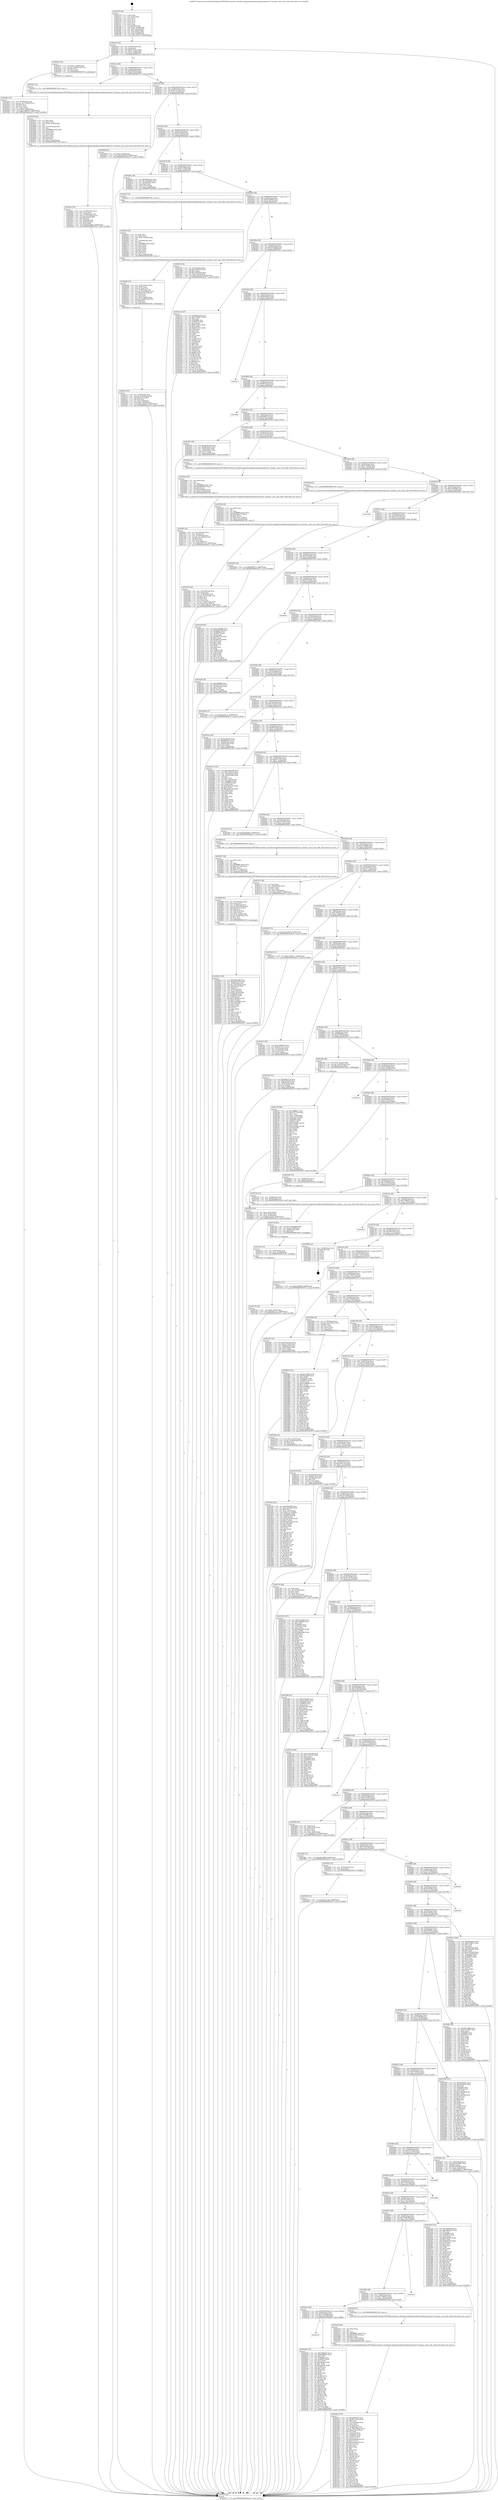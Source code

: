 digraph "0x402370" {
  label = "0x402370 (/mnt/c/Users/mathe/Desktop/tcc/POCII/binaries/extr_linuxdriversgpudrmamdpowerplayhwmgrsmu7_hwmgr.c_smu7_get_sclks_Final-ollvm.out::main(0))"
  labelloc = "t"
  node[shape=record]

  Entry [label="",width=0.3,height=0.3,shape=circle,fillcolor=black,style=filled]
  "0x4023a2" [label="{
     0x4023a2 [32]\l
     | [instrs]\l
     &nbsp;&nbsp;0x4023a2 \<+6\>: mov -0x90(%rbp),%eax\l
     &nbsp;&nbsp;0x4023a8 \<+2\>: mov %eax,%ecx\l
     &nbsp;&nbsp;0x4023aa \<+6\>: sub $0x89315311,%ecx\l
     &nbsp;&nbsp;0x4023b0 \<+6\>: mov %eax,-0x94(%rbp)\l
     &nbsp;&nbsp;0x4023b6 \<+6\>: mov %ecx,-0x98(%rbp)\l
     &nbsp;&nbsp;0x4023bc \<+6\>: je 00000000004034c5 \<main+0x1155\>\l
  }"]
  "0x4034c5" [label="{
     0x4034c5 [23]\l
     | [instrs]\l
     &nbsp;&nbsp;0x4034c5 \<+7\>: movl $0x1,-0x80(%rbp)\l
     &nbsp;&nbsp;0x4034cc \<+4\>: movslq -0x80(%rbp),%rax\l
     &nbsp;&nbsp;0x4034d0 \<+4\>: shl $0x2,%rax\l
     &nbsp;&nbsp;0x4034d4 \<+3\>: mov %rax,%rdi\l
     &nbsp;&nbsp;0x4034d7 \<+5\>: call 0000000000401050 \<malloc@plt\>\l
     | [calls]\l
     &nbsp;&nbsp;0x401050 \{1\} (unknown)\l
  }"]
  "0x4023c2" [label="{
     0x4023c2 [28]\l
     | [instrs]\l
     &nbsp;&nbsp;0x4023c2 \<+5\>: jmp 00000000004023c7 \<main+0x57\>\l
     &nbsp;&nbsp;0x4023c7 \<+6\>: mov -0x94(%rbp),%eax\l
     &nbsp;&nbsp;0x4023cd \<+5\>: sub $0x8bfc60c6,%eax\l
     &nbsp;&nbsp;0x4023d2 \<+6\>: mov %eax,-0x9c(%rbp)\l
     &nbsp;&nbsp;0x4023d8 \<+6\>: je 0000000000403073 \<main+0xd03\>\l
  }"]
  Exit [label="",width=0.3,height=0.3,shape=circle,fillcolor=black,style=filled,peripheries=2]
  "0x403073" [label="{
     0x403073 [5]\l
     | [instrs]\l
     &nbsp;&nbsp;0x403073 \<+5\>: call 0000000000401160 \<next_i\>\l
     | [calls]\l
     &nbsp;&nbsp;0x401160 \{1\} (/mnt/c/Users/mathe/Desktop/tcc/POCII/binaries/extr_linuxdriversgpudrmamdpowerplayhwmgrsmu7_hwmgr.c_smu7_get_sclks_Final-ollvm.out::next_i)\l
  }"]
  "0x4023de" [label="{
     0x4023de [28]\l
     | [instrs]\l
     &nbsp;&nbsp;0x4023de \<+5\>: jmp 00000000004023e3 \<main+0x73\>\l
     &nbsp;&nbsp;0x4023e3 \<+6\>: mov -0x94(%rbp),%eax\l
     &nbsp;&nbsp;0x4023e9 \<+5\>: sub $0x8ce715a6,%eax\l
     &nbsp;&nbsp;0x4023ee \<+6\>: mov %eax,-0xa0(%rbp)\l
     &nbsp;&nbsp;0x4023f4 \<+6\>: je 000000000040396d \<main+0x15fd\>\l
  }"]
  "0x40393b" [label="{
     0x40393b [15]\l
     | [instrs]\l
     &nbsp;&nbsp;0x40393b \<+10\>: movl $0x8ce715a6,-0x90(%rbp)\l
     &nbsp;&nbsp;0x403945 \<+5\>: jmp 0000000000403b70 \<main+0x1800\>\l
  }"]
  "0x40396d" [label="{
     0x40396d [22]\l
     | [instrs]\l
     &nbsp;&nbsp;0x40396d \<+7\>: movl $0x0,-0x38(%rbp)\l
     &nbsp;&nbsp;0x403974 \<+10\>: movl $0x16f53183,-0x90(%rbp)\l
     &nbsp;&nbsp;0x40397e \<+5\>: jmp 0000000000403b70 \<main+0x1800\>\l
  }"]
  "0x4023fa" [label="{
     0x4023fa [28]\l
     | [instrs]\l
     &nbsp;&nbsp;0x4023fa \<+5\>: jmp 00000000004023ff \<main+0x8f\>\l
     &nbsp;&nbsp;0x4023ff \<+6\>: mov -0x94(%rbp),%eax\l
     &nbsp;&nbsp;0x402405 \<+5\>: sub $0x8ceee934,%eax\l
     &nbsp;&nbsp;0x40240a \<+6\>: mov %eax,-0xa4(%rbp)\l
     &nbsp;&nbsp;0x402410 \<+6\>: je 0000000000402bba \<main+0x84a\>\l
  }"]
  "0x403865" [label="{
     0x403865 [153]\l
     | [instrs]\l
     &nbsp;&nbsp;0x403865 \<+5\>: mov $0x4bcd70bb,%edx\l
     &nbsp;&nbsp;0x40386a \<+5\>: mov $0x40a0e6f6,%esi\l
     &nbsp;&nbsp;0x40386f \<+3\>: mov $0x1,%r8b\l
     &nbsp;&nbsp;0x403872 \<+8\>: mov 0x40606c,%r9d\l
     &nbsp;&nbsp;0x40387a \<+8\>: mov 0x406070,%r10d\l
     &nbsp;&nbsp;0x403882 \<+3\>: mov %r9d,%r11d\l
     &nbsp;&nbsp;0x403885 \<+7\>: sub $0xe3188db0,%r11d\l
     &nbsp;&nbsp;0x40388c \<+4\>: sub $0x1,%r11d\l
     &nbsp;&nbsp;0x403890 \<+7\>: add $0xe3188db0,%r11d\l
     &nbsp;&nbsp;0x403897 \<+4\>: imul %r11d,%r9d\l
     &nbsp;&nbsp;0x40389b \<+4\>: and $0x1,%r9d\l
     &nbsp;&nbsp;0x40389f \<+4\>: cmp $0x0,%r9d\l
     &nbsp;&nbsp;0x4038a3 \<+3\>: sete %bl\l
     &nbsp;&nbsp;0x4038a6 \<+4\>: cmp $0xa,%r10d\l
     &nbsp;&nbsp;0x4038aa \<+4\>: setl %r14b\l
     &nbsp;&nbsp;0x4038ae \<+3\>: mov %bl,%r15b\l
     &nbsp;&nbsp;0x4038b1 \<+4\>: xor $0xff,%r15b\l
     &nbsp;&nbsp;0x4038b5 \<+3\>: mov %r14b,%r12b\l
     &nbsp;&nbsp;0x4038b8 \<+4\>: xor $0xff,%r12b\l
     &nbsp;&nbsp;0x4038bc \<+4\>: xor $0x0,%r8b\l
     &nbsp;&nbsp;0x4038c0 \<+3\>: mov %r15b,%r13b\l
     &nbsp;&nbsp;0x4038c3 \<+4\>: and $0x0,%r13b\l
     &nbsp;&nbsp;0x4038c7 \<+3\>: and %r8b,%bl\l
     &nbsp;&nbsp;0x4038ca \<+3\>: mov %r12b,%al\l
     &nbsp;&nbsp;0x4038cd \<+2\>: and $0x0,%al\l
     &nbsp;&nbsp;0x4038cf \<+3\>: and %r8b,%r14b\l
     &nbsp;&nbsp;0x4038d2 \<+3\>: or %bl,%r13b\l
     &nbsp;&nbsp;0x4038d5 \<+3\>: or %r14b,%al\l
     &nbsp;&nbsp;0x4038d8 \<+3\>: xor %al,%r13b\l
     &nbsp;&nbsp;0x4038db \<+3\>: or %r12b,%r15b\l
     &nbsp;&nbsp;0x4038de \<+4\>: xor $0xff,%r15b\l
     &nbsp;&nbsp;0x4038e2 \<+4\>: or $0x0,%r8b\l
     &nbsp;&nbsp;0x4038e6 \<+3\>: and %r8b,%r15b\l
     &nbsp;&nbsp;0x4038e9 \<+3\>: or %r15b,%r13b\l
     &nbsp;&nbsp;0x4038ec \<+4\>: test $0x1,%r13b\l
     &nbsp;&nbsp;0x4038f0 \<+3\>: cmovne %esi,%edx\l
     &nbsp;&nbsp;0x4038f3 \<+6\>: mov %edx,-0x90(%rbp)\l
     &nbsp;&nbsp;0x4038f9 \<+5\>: jmp 0000000000403b70 \<main+0x1800\>\l
  }"]
  "0x402bba" [label="{
     0x402bba [30]\l
     | [instrs]\l
     &nbsp;&nbsp;0x402bba \<+5\>: mov $0x980da35c,%eax\l
     &nbsp;&nbsp;0x402bbf \<+5\>: mov $0x7a2d29b8,%ecx\l
     &nbsp;&nbsp;0x402bc4 \<+3\>: mov -0x30(%rbp),%edx\l
     &nbsp;&nbsp;0x402bc7 \<+3\>: cmp $0x0,%edx\l
     &nbsp;&nbsp;0x402bca \<+3\>: cmove %ecx,%eax\l
     &nbsp;&nbsp;0x402bcd \<+6\>: mov %eax,-0x90(%rbp)\l
     &nbsp;&nbsp;0x402bd3 \<+5\>: jmp 0000000000403b70 \<main+0x1800\>\l
  }"]
  "0x402416" [label="{
     0x402416 [28]\l
     | [instrs]\l
     &nbsp;&nbsp;0x402416 \<+5\>: jmp 000000000040241b \<main+0xab\>\l
     &nbsp;&nbsp;0x40241b \<+6\>: mov -0x94(%rbp),%eax\l
     &nbsp;&nbsp;0x402421 \<+5\>: sub $0x8dc73f18,%eax\l
     &nbsp;&nbsp;0x402426 \<+6\>: mov %eax,-0xa8(%rbp)\l
     &nbsp;&nbsp;0x40242c \<+6\>: je 0000000000402e57 \<main+0xae7\>\l
  }"]
  "0x40377b" [label="{
     0x40377b [25]\l
     | [instrs]\l
     &nbsp;&nbsp;0x40377b \<+10\>: movl $0x0,-0x8c(%rbp)\l
     &nbsp;&nbsp;0x403785 \<+10\>: movl $0xf48c17cb,-0x90(%rbp)\l
     &nbsp;&nbsp;0x40378f \<+5\>: jmp 0000000000403b70 \<main+0x1800\>\l
  }"]
  "0x402e57" [label="{
     0x402e57 [5]\l
     | [instrs]\l
     &nbsp;&nbsp;0x402e57 \<+5\>: call 0000000000401160 \<next_i\>\l
     | [calls]\l
     &nbsp;&nbsp;0x401160 \{1\} (/mnt/c/Users/mathe/Desktop/tcc/POCII/binaries/extr_linuxdriversgpudrmamdpowerplayhwmgrsmu7_hwmgr.c_smu7_get_sclks_Final-ollvm.out::next_i)\l
  }"]
  "0x402432" [label="{
     0x402432 [28]\l
     | [instrs]\l
     &nbsp;&nbsp;0x402432 \<+5\>: jmp 0000000000402437 \<main+0xc7\>\l
     &nbsp;&nbsp;0x402437 \<+6\>: mov -0x94(%rbp),%eax\l
     &nbsp;&nbsp;0x40243d \<+5\>: sub $0x8ebb4946,%eax\l
     &nbsp;&nbsp;0x402442 \<+6\>: mov %eax,-0xac(%rbp)\l
     &nbsp;&nbsp;0x402448 \<+6\>: je 000000000040335e \<main+0xfee\>\l
  }"]
  "0x40376c" [label="{
     0x40376c [15]\l
     | [instrs]\l
     &nbsp;&nbsp;0x40376c \<+4\>: mov -0x58(%rbp),%rdi\l
     &nbsp;&nbsp;0x403770 \<+6\>: mov %eax,-0x1a8(%rbp)\l
     &nbsp;&nbsp;0x403776 \<+5\>: call 0000000000401030 \<free@plt\>\l
     | [calls]\l
     &nbsp;&nbsp;0x401030 \{1\} (unknown)\l
  }"]
  "0x40335e" [label="{
     0x40335e [34]\l
     | [instrs]\l
     &nbsp;&nbsp;0x40335e \<+3\>: mov -0x5c(%rbp),%eax\l
     &nbsp;&nbsp;0x403361 \<+5\>: sub $0x2549a243,%eax\l
     &nbsp;&nbsp;0x403366 \<+3\>: add $0x1,%eax\l
     &nbsp;&nbsp;0x403369 \<+5\>: add $0x2549a243,%eax\l
     &nbsp;&nbsp;0x40336e \<+3\>: mov %eax,-0x5c(%rbp)\l
     &nbsp;&nbsp;0x403371 \<+10\>: movl $0x73bc527b,-0x90(%rbp)\l
     &nbsp;&nbsp;0x40337b \<+5\>: jmp 0000000000403b70 \<main+0x1800\>\l
  }"]
  "0x40244e" [label="{
     0x40244e [28]\l
     | [instrs]\l
     &nbsp;&nbsp;0x40244e \<+5\>: jmp 0000000000402453 \<main+0xe3\>\l
     &nbsp;&nbsp;0x402453 \<+6\>: mov -0x94(%rbp),%eax\l
     &nbsp;&nbsp;0x402459 \<+5\>: sub $0x9220abd0,%eax\l
     &nbsp;&nbsp;0x40245e \<+6\>: mov %eax,-0xb0(%rbp)\l
     &nbsp;&nbsp;0x402464 \<+6\>: je 00000000004031dc \<main+0xe6c\>\l
  }"]
  "0x40374f" [label="{
     0x40374f [29]\l
     | [instrs]\l
     &nbsp;&nbsp;0x40374f \<+10\>: movabs $0x4040b6,%rdi\l
     &nbsp;&nbsp;0x403759 \<+6\>: mov %eax,-0x88(%rbp)\l
     &nbsp;&nbsp;0x40375f \<+6\>: mov -0x88(%rbp),%esi\l
     &nbsp;&nbsp;0x403765 \<+2\>: mov $0x0,%al\l
     &nbsp;&nbsp;0x403767 \<+5\>: call 0000000000401040 \<printf@plt\>\l
     | [calls]\l
     &nbsp;&nbsp;0x401040 \{1\} (unknown)\l
  }"]
  "0x4031dc" [label="{
     0x4031dc [147]\l
     | [instrs]\l
     &nbsp;&nbsp;0x4031dc \<+5\>: mov $0xbd816a9c,%eax\l
     &nbsp;&nbsp;0x4031e1 \<+5\>: mov $0x77846673,%ecx\l
     &nbsp;&nbsp;0x4031e6 \<+2\>: mov $0x1,%dl\l
     &nbsp;&nbsp;0x4031e8 \<+7\>: mov 0x40606c,%esi\l
     &nbsp;&nbsp;0x4031ef \<+7\>: mov 0x406070,%edi\l
     &nbsp;&nbsp;0x4031f6 \<+3\>: mov %esi,%r8d\l
     &nbsp;&nbsp;0x4031f9 \<+7\>: sub $0xf67e2b7c,%r8d\l
     &nbsp;&nbsp;0x403200 \<+4\>: sub $0x1,%r8d\l
     &nbsp;&nbsp;0x403204 \<+7\>: add $0xf67e2b7c,%r8d\l
     &nbsp;&nbsp;0x40320b \<+4\>: imul %r8d,%esi\l
     &nbsp;&nbsp;0x40320f \<+3\>: and $0x1,%esi\l
     &nbsp;&nbsp;0x403212 \<+3\>: cmp $0x0,%esi\l
     &nbsp;&nbsp;0x403215 \<+4\>: sete %r9b\l
     &nbsp;&nbsp;0x403219 \<+3\>: cmp $0xa,%edi\l
     &nbsp;&nbsp;0x40321c \<+4\>: setl %r10b\l
     &nbsp;&nbsp;0x403220 \<+3\>: mov %r9b,%r11b\l
     &nbsp;&nbsp;0x403223 \<+4\>: xor $0xff,%r11b\l
     &nbsp;&nbsp;0x403227 \<+3\>: mov %r10b,%bl\l
     &nbsp;&nbsp;0x40322a \<+3\>: xor $0xff,%bl\l
     &nbsp;&nbsp;0x40322d \<+3\>: xor $0x1,%dl\l
     &nbsp;&nbsp;0x403230 \<+3\>: mov %r11b,%r14b\l
     &nbsp;&nbsp;0x403233 \<+4\>: and $0xff,%r14b\l
     &nbsp;&nbsp;0x403237 \<+3\>: and %dl,%r9b\l
     &nbsp;&nbsp;0x40323a \<+3\>: mov %bl,%r15b\l
     &nbsp;&nbsp;0x40323d \<+4\>: and $0xff,%r15b\l
     &nbsp;&nbsp;0x403241 \<+3\>: and %dl,%r10b\l
     &nbsp;&nbsp;0x403244 \<+3\>: or %r9b,%r14b\l
     &nbsp;&nbsp;0x403247 \<+3\>: or %r10b,%r15b\l
     &nbsp;&nbsp;0x40324a \<+3\>: xor %r15b,%r14b\l
     &nbsp;&nbsp;0x40324d \<+3\>: or %bl,%r11b\l
     &nbsp;&nbsp;0x403250 \<+4\>: xor $0xff,%r11b\l
     &nbsp;&nbsp;0x403254 \<+3\>: or $0x1,%dl\l
     &nbsp;&nbsp;0x403257 \<+3\>: and %dl,%r11b\l
     &nbsp;&nbsp;0x40325a \<+3\>: or %r11b,%r14b\l
     &nbsp;&nbsp;0x40325d \<+4\>: test $0x1,%r14b\l
     &nbsp;&nbsp;0x403261 \<+3\>: cmovne %ecx,%eax\l
     &nbsp;&nbsp;0x403264 \<+6\>: mov %eax,-0x90(%rbp)\l
     &nbsp;&nbsp;0x40326a \<+5\>: jmp 0000000000403b70 \<main+0x1800\>\l
  }"]
  "0x40246a" [label="{
     0x40246a [28]\l
     | [instrs]\l
     &nbsp;&nbsp;0x40246a \<+5\>: jmp 000000000040246f \<main+0xff\>\l
     &nbsp;&nbsp;0x40246f \<+6\>: mov -0x94(%rbp),%eax\l
     &nbsp;&nbsp;0x402475 \<+5\>: sub $0x96fcdb61,%eax\l
     &nbsp;&nbsp;0x40247a \<+6\>: mov %eax,-0xb4(%rbp)\l
     &nbsp;&nbsp;0x402480 \<+6\>: je 0000000000403b1f \<main+0x17af\>\l
  }"]
  "0x4036fc" [label="{
     0x4036fc [42]\l
     | [instrs]\l
     &nbsp;&nbsp;0x4036fc \<+6\>: mov -0x1a4(%rbp),%ecx\l
     &nbsp;&nbsp;0x403702 \<+3\>: imul %eax,%ecx\l
     &nbsp;&nbsp;0x403705 \<+4\>: mov -0x78(%rbp),%rsi\l
     &nbsp;&nbsp;0x403709 \<+4\>: movslq -0x7c(%rbp),%rdi\l
     &nbsp;&nbsp;0x40370d \<+4\>: shl $0x4,%rdi\l
     &nbsp;&nbsp;0x403711 \<+3\>: add %rdi,%rsi\l
     &nbsp;&nbsp;0x403714 \<+3\>: mov %ecx,0x8(%rsi)\l
     &nbsp;&nbsp;0x403717 \<+10\>: movl $0x2291c7a3,-0x90(%rbp)\l
     &nbsp;&nbsp;0x403721 \<+5\>: jmp 0000000000403b70 \<main+0x1800\>\l
  }"]
  "0x403b1f" [label="{
     0x403b1f\l
  }", style=dashed]
  "0x402486" [label="{
     0x402486 [28]\l
     | [instrs]\l
     &nbsp;&nbsp;0x402486 \<+5\>: jmp 000000000040248b \<main+0x11b\>\l
     &nbsp;&nbsp;0x40248b \<+6\>: mov -0x94(%rbp),%eax\l
     &nbsp;&nbsp;0x402491 \<+5\>: sub $0x980da35c,%eax\l
     &nbsp;&nbsp;0x402496 \<+6\>: mov %eax,-0xb8(%rbp)\l
     &nbsp;&nbsp;0x40249c \<+6\>: je 000000000040394a \<main+0x15da\>\l
  }"]
  "0x4036d4" [label="{
     0x4036d4 [40]\l
     | [instrs]\l
     &nbsp;&nbsp;0x4036d4 \<+5\>: mov $0x2,%ecx\l
     &nbsp;&nbsp;0x4036d9 \<+1\>: cltd\l
     &nbsp;&nbsp;0x4036da \<+2\>: idiv %ecx\l
     &nbsp;&nbsp;0x4036dc \<+6\>: imul $0xfffffffe,%edx,%ecx\l
     &nbsp;&nbsp;0x4036e2 \<+6\>: add $0xd9d108e7,%ecx\l
     &nbsp;&nbsp;0x4036e8 \<+3\>: add $0x1,%ecx\l
     &nbsp;&nbsp;0x4036eb \<+6\>: sub $0xd9d108e7,%ecx\l
     &nbsp;&nbsp;0x4036f1 \<+6\>: mov %ecx,-0x1a4(%rbp)\l
     &nbsp;&nbsp;0x4036f7 \<+5\>: call 0000000000401160 \<next_i\>\l
     | [calls]\l
     &nbsp;&nbsp;0x401160 \{1\} (/mnt/c/Users/mathe/Desktop/tcc/POCII/binaries/extr_linuxdriversgpudrmamdpowerplayhwmgrsmu7_hwmgr.c_smu7_get_sclks_Final-ollvm.out::next_i)\l
  }"]
  "0x40394a" [label="{
     0x40394a\l
  }", style=dashed]
  "0x4024a2" [label="{
     0x4024a2 [28]\l
     | [instrs]\l
     &nbsp;&nbsp;0x4024a2 \<+5\>: jmp 00000000004024a7 \<main+0x137\>\l
     &nbsp;&nbsp;0x4024a7 \<+6\>: mov -0x94(%rbp),%eax\l
     &nbsp;&nbsp;0x4024ad \<+5\>: sub $0x9ef687c5,%eax\l
     &nbsp;&nbsp;0x4024b2 \<+6\>: mov %eax,-0xbc(%rbp)\l
     &nbsp;&nbsp;0x4024b8 \<+6\>: je 0000000000403055 \<main+0xce5\>\l
  }"]
  "0x403555" [label="{
     0x403555 [52]\l
     | [instrs]\l
     &nbsp;&nbsp;0x403555 \<+6\>: mov -0x1a0(%rbp),%ecx\l
     &nbsp;&nbsp;0x40355b \<+3\>: imul %eax,%ecx\l
     &nbsp;&nbsp;0x40355e \<+4\>: mov -0x78(%rbp),%rsi\l
     &nbsp;&nbsp;0x403562 \<+4\>: movslq -0x7c(%rbp),%rdi\l
     &nbsp;&nbsp;0x403566 \<+4\>: shl $0x4,%rdi\l
     &nbsp;&nbsp;0x40356a \<+3\>: add %rdi,%rsi\l
     &nbsp;&nbsp;0x40356d \<+3\>: mov (%rsi),%rsi\l
     &nbsp;&nbsp;0x403570 \<+7\>: movslq -0x84(%rbp),%rdi\l
     &nbsp;&nbsp;0x403577 \<+3\>: mov %ecx,(%rsi,%rdi,4)\l
     &nbsp;&nbsp;0x40357a \<+10\>: movl $0x534f63f5,-0x90(%rbp)\l
     &nbsp;&nbsp;0x403584 \<+5\>: jmp 0000000000403b70 \<main+0x1800\>\l
  }"]
  "0x403055" [label="{
     0x403055 [30]\l
     | [instrs]\l
     &nbsp;&nbsp;0x403055 \<+5\>: mov $0xb2261c06,%eax\l
     &nbsp;&nbsp;0x40305a \<+5\>: mov $0x8bfc60c6,%ecx\l
     &nbsp;&nbsp;0x40305f \<+3\>: mov -0x6c(%rbp),%edx\l
     &nbsp;&nbsp;0x403062 \<+3\>: cmp -0x68(%rbp),%edx\l
     &nbsp;&nbsp;0x403065 \<+3\>: cmovl %ecx,%eax\l
     &nbsp;&nbsp;0x403068 \<+6\>: mov %eax,-0x90(%rbp)\l
     &nbsp;&nbsp;0x40306e \<+5\>: jmp 0000000000403b70 \<main+0x1800\>\l
  }"]
  "0x4024be" [label="{
     0x4024be [28]\l
     | [instrs]\l
     &nbsp;&nbsp;0x4024be \<+5\>: jmp 00000000004024c3 \<main+0x153\>\l
     &nbsp;&nbsp;0x4024c3 \<+6\>: mov -0x94(%rbp),%eax\l
     &nbsp;&nbsp;0x4024c9 \<+5\>: sub $0xa52a7a54,%eax\l
     &nbsp;&nbsp;0x4024ce \<+6\>: mov %eax,-0xc0(%rbp)\l
     &nbsp;&nbsp;0x4024d4 \<+6\>: je 00000000004036cf \<main+0x135f\>\l
  }"]
  "0x40352d" [label="{
     0x40352d [40]\l
     | [instrs]\l
     &nbsp;&nbsp;0x40352d \<+5\>: mov $0x2,%ecx\l
     &nbsp;&nbsp;0x403532 \<+1\>: cltd\l
     &nbsp;&nbsp;0x403533 \<+2\>: idiv %ecx\l
     &nbsp;&nbsp;0x403535 \<+6\>: imul $0xfffffffe,%edx,%ecx\l
     &nbsp;&nbsp;0x40353b \<+6\>: add $0x44aae715,%ecx\l
     &nbsp;&nbsp;0x403541 \<+3\>: add $0x1,%ecx\l
     &nbsp;&nbsp;0x403544 \<+6\>: sub $0x44aae715,%ecx\l
     &nbsp;&nbsp;0x40354a \<+6\>: mov %ecx,-0x1a0(%rbp)\l
     &nbsp;&nbsp;0x403550 \<+5\>: call 0000000000401160 \<next_i\>\l
     | [calls]\l
     &nbsp;&nbsp;0x401160 \{1\} (/mnt/c/Users/mathe/Desktop/tcc/POCII/binaries/extr_linuxdriversgpudrmamdpowerplayhwmgrsmu7_hwmgr.c_smu7_get_sclks_Final-ollvm.out::next_i)\l
  }"]
  "0x4036cf" [label="{
     0x4036cf [5]\l
     | [instrs]\l
     &nbsp;&nbsp;0x4036cf \<+5\>: call 0000000000401160 \<next_i\>\l
     | [calls]\l
     &nbsp;&nbsp;0x401160 \{1\} (/mnt/c/Users/mathe/Desktop/tcc/POCII/binaries/extr_linuxdriversgpudrmamdpowerplayhwmgrsmu7_hwmgr.c_smu7_get_sclks_Final-ollvm.out::next_i)\l
  }"]
  "0x4024da" [label="{
     0x4024da [28]\l
     | [instrs]\l
     &nbsp;&nbsp;0x4024da \<+5\>: jmp 00000000004024df \<main+0x16f\>\l
     &nbsp;&nbsp;0x4024df \<+6\>: mov -0x94(%rbp),%eax\l
     &nbsp;&nbsp;0x4024e5 \<+5\>: sub $0xac1760a0,%eax\l
     &nbsp;&nbsp;0x4024ea \<+6\>: mov %eax,-0xc4(%rbp)\l
     &nbsp;&nbsp;0x4024f0 \<+6\>: je 0000000000403528 \<main+0x11b8\>\l
  }"]
  "0x4034dc" [label="{
     0x4034dc [43]\l
     | [instrs]\l
     &nbsp;&nbsp;0x4034dc \<+4\>: mov -0x78(%rbp),%rdi\l
     &nbsp;&nbsp;0x4034e0 \<+4\>: movslq -0x7c(%rbp),%rcx\l
     &nbsp;&nbsp;0x4034e4 \<+4\>: shl $0x4,%rcx\l
     &nbsp;&nbsp;0x4034e8 \<+3\>: add %rcx,%rdi\l
     &nbsp;&nbsp;0x4034eb \<+3\>: mov %rax,(%rdi)\l
     &nbsp;&nbsp;0x4034ee \<+10\>: movl $0x0,-0x84(%rbp)\l
     &nbsp;&nbsp;0x4034f8 \<+10\>: movl $0x17864757,-0x90(%rbp)\l
     &nbsp;&nbsp;0x403502 \<+5\>: jmp 0000000000403b70 \<main+0x1800\>\l
  }"]
  "0x403528" [label="{
     0x403528 [5]\l
     | [instrs]\l
     &nbsp;&nbsp;0x403528 \<+5\>: call 0000000000401160 \<next_i\>\l
     | [calls]\l
     &nbsp;&nbsp;0x401160 \{1\} (/mnt/c/Users/mathe/Desktop/tcc/POCII/binaries/extr_linuxdriversgpudrmamdpowerplayhwmgrsmu7_hwmgr.c_smu7_get_sclks_Final-ollvm.out::next_i)\l
  }"]
  "0x4024f6" [label="{
     0x4024f6 [28]\l
     | [instrs]\l
     &nbsp;&nbsp;0x4024f6 \<+5\>: jmp 00000000004024fb \<main+0x18b\>\l
     &nbsp;&nbsp;0x4024fb \<+6\>: mov -0x94(%rbp),%eax\l
     &nbsp;&nbsp;0x402501 \<+5\>: sub $0xace4d098,%eax\l
     &nbsp;&nbsp;0x402506 \<+6\>: mov %eax,-0xc8(%rbp)\l
     &nbsp;&nbsp;0x40250c \<+6\>: je 0000000000403a80 \<main+0x1710\>\l
  }"]
  "0x4033f2" [label="{
     0x4033f2 [166]\l
     | [instrs]\l
     &nbsp;&nbsp;0x4033f2 \<+5\>: mov $0xfc62bd04,%ecx\l
     &nbsp;&nbsp;0x4033f7 \<+5\>: mov $0xc2d1b064,%edx\l
     &nbsp;&nbsp;0x4033fc \<+3\>: mov $0x1,%sil\l
     &nbsp;&nbsp;0x4033ff \<+4\>: mov %rax,-0x78(%rbp)\l
     &nbsp;&nbsp;0x403403 \<+7\>: movl $0x0,-0x7c(%rbp)\l
     &nbsp;&nbsp;0x40340a \<+8\>: mov 0x40606c,%r8d\l
     &nbsp;&nbsp;0x403412 \<+8\>: mov 0x406070,%r9d\l
     &nbsp;&nbsp;0x40341a \<+3\>: mov %r8d,%r10d\l
     &nbsp;&nbsp;0x40341d \<+7\>: sub $0x3ac5243f,%r10d\l
     &nbsp;&nbsp;0x403424 \<+4\>: sub $0x1,%r10d\l
     &nbsp;&nbsp;0x403428 \<+7\>: add $0x3ac5243f,%r10d\l
     &nbsp;&nbsp;0x40342f \<+4\>: imul %r10d,%r8d\l
     &nbsp;&nbsp;0x403433 \<+4\>: and $0x1,%r8d\l
     &nbsp;&nbsp;0x403437 \<+4\>: cmp $0x0,%r8d\l
     &nbsp;&nbsp;0x40343b \<+4\>: sete %r11b\l
     &nbsp;&nbsp;0x40343f \<+4\>: cmp $0xa,%r9d\l
     &nbsp;&nbsp;0x403443 \<+3\>: setl %bl\l
     &nbsp;&nbsp;0x403446 \<+3\>: mov %r11b,%r14b\l
     &nbsp;&nbsp;0x403449 \<+4\>: xor $0xff,%r14b\l
     &nbsp;&nbsp;0x40344d \<+3\>: mov %bl,%r15b\l
     &nbsp;&nbsp;0x403450 \<+4\>: xor $0xff,%r15b\l
     &nbsp;&nbsp;0x403454 \<+4\>: xor $0x1,%sil\l
     &nbsp;&nbsp;0x403458 \<+3\>: mov %r14b,%r12b\l
     &nbsp;&nbsp;0x40345b \<+4\>: and $0xff,%r12b\l
     &nbsp;&nbsp;0x40345f \<+3\>: and %sil,%r11b\l
     &nbsp;&nbsp;0x403462 \<+3\>: mov %r15b,%r13b\l
     &nbsp;&nbsp;0x403465 \<+4\>: and $0xff,%r13b\l
     &nbsp;&nbsp;0x403469 \<+3\>: and %sil,%bl\l
     &nbsp;&nbsp;0x40346c \<+3\>: or %r11b,%r12b\l
     &nbsp;&nbsp;0x40346f \<+3\>: or %bl,%r13b\l
     &nbsp;&nbsp;0x403472 \<+3\>: xor %r13b,%r12b\l
     &nbsp;&nbsp;0x403475 \<+3\>: or %r15b,%r14b\l
     &nbsp;&nbsp;0x403478 \<+4\>: xor $0xff,%r14b\l
     &nbsp;&nbsp;0x40347c \<+4\>: or $0x1,%sil\l
     &nbsp;&nbsp;0x403480 \<+3\>: and %sil,%r14b\l
     &nbsp;&nbsp;0x403483 \<+3\>: or %r14b,%r12b\l
     &nbsp;&nbsp;0x403486 \<+4\>: test $0x1,%r12b\l
     &nbsp;&nbsp;0x40348a \<+3\>: cmovne %edx,%ecx\l
     &nbsp;&nbsp;0x40348d \<+6\>: mov %ecx,-0x90(%rbp)\l
     &nbsp;&nbsp;0x403493 \<+5\>: jmp 0000000000403b70 \<main+0x1800\>\l
  }"]
  "0x403a80" [label="{
     0x403a80\l
  }", style=dashed]
  "0x402512" [label="{
     0x402512 [28]\l
     | [instrs]\l
     &nbsp;&nbsp;0x402512 \<+5\>: jmp 0000000000402517 \<main+0x1a7\>\l
     &nbsp;&nbsp;0x402517 \<+6\>: mov -0x94(%rbp),%eax\l
     &nbsp;&nbsp;0x40251d \<+5\>: sub $0xaeb97a39,%eax\l
     &nbsp;&nbsp;0x402522 \<+6\>: mov %eax,-0xcc(%rbp)\l
     &nbsp;&nbsp;0x402528 \<+6\>: je 0000000000403046 \<main+0xcd6\>\l
  }"]
  "0x40329c" [label="{
     0x40329c [179]\l
     | [instrs]\l
     &nbsp;&nbsp;0x40329c \<+5\>: mov $0xbd816a9c,%ecx\l
     &nbsp;&nbsp;0x4032a1 \<+5\>: mov $0xdf71353c,%edx\l
     &nbsp;&nbsp;0x4032a6 \<+3\>: mov $0x1,%sil\l
     &nbsp;&nbsp;0x4032a9 \<+6\>: mov -0x19c(%rbp),%edi\l
     &nbsp;&nbsp;0x4032af \<+3\>: imul %eax,%edi\l
     &nbsp;&nbsp;0x4032b2 \<+3\>: movslq %edi,%r8\l
     &nbsp;&nbsp;0x4032b5 \<+4\>: mov -0x58(%rbp),%r9\l
     &nbsp;&nbsp;0x4032b9 \<+4\>: movslq -0x5c(%rbp),%r10\l
     &nbsp;&nbsp;0x4032bd \<+4\>: imul $0x18,%r10,%r10\l
     &nbsp;&nbsp;0x4032c1 \<+3\>: add %r10,%r9\l
     &nbsp;&nbsp;0x4032c4 \<+4\>: mov %r8,0x10(%r9)\l
     &nbsp;&nbsp;0x4032c8 \<+7\>: mov 0x40606c,%eax\l
     &nbsp;&nbsp;0x4032cf \<+7\>: mov 0x406070,%edi\l
     &nbsp;&nbsp;0x4032d6 \<+3\>: mov %eax,%r11d\l
     &nbsp;&nbsp;0x4032d9 \<+7\>: sub $0xdcee6a4d,%r11d\l
     &nbsp;&nbsp;0x4032e0 \<+4\>: sub $0x1,%r11d\l
     &nbsp;&nbsp;0x4032e4 \<+7\>: add $0xdcee6a4d,%r11d\l
     &nbsp;&nbsp;0x4032eb \<+4\>: imul %r11d,%eax\l
     &nbsp;&nbsp;0x4032ef \<+3\>: and $0x1,%eax\l
     &nbsp;&nbsp;0x4032f2 \<+3\>: cmp $0x0,%eax\l
     &nbsp;&nbsp;0x4032f5 \<+3\>: sete %bl\l
     &nbsp;&nbsp;0x4032f8 \<+3\>: cmp $0xa,%edi\l
     &nbsp;&nbsp;0x4032fb \<+4\>: setl %r14b\l
     &nbsp;&nbsp;0x4032ff \<+3\>: mov %bl,%r15b\l
     &nbsp;&nbsp;0x403302 \<+4\>: xor $0xff,%r15b\l
     &nbsp;&nbsp;0x403306 \<+3\>: mov %r14b,%r12b\l
     &nbsp;&nbsp;0x403309 \<+4\>: xor $0xff,%r12b\l
     &nbsp;&nbsp;0x40330d \<+4\>: xor $0x0,%sil\l
     &nbsp;&nbsp;0x403311 \<+3\>: mov %r15b,%r13b\l
     &nbsp;&nbsp;0x403314 \<+4\>: and $0x0,%r13b\l
     &nbsp;&nbsp;0x403318 \<+3\>: and %sil,%bl\l
     &nbsp;&nbsp;0x40331b \<+3\>: mov %r12b,%al\l
     &nbsp;&nbsp;0x40331e \<+2\>: and $0x0,%al\l
     &nbsp;&nbsp;0x403320 \<+3\>: and %sil,%r14b\l
     &nbsp;&nbsp;0x403323 \<+3\>: or %bl,%r13b\l
     &nbsp;&nbsp;0x403326 \<+3\>: or %r14b,%al\l
     &nbsp;&nbsp;0x403329 \<+3\>: xor %al,%r13b\l
     &nbsp;&nbsp;0x40332c \<+3\>: or %r12b,%r15b\l
     &nbsp;&nbsp;0x40332f \<+4\>: xor $0xff,%r15b\l
     &nbsp;&nbsp;0x403333 \<+4\>: or $0x0,%sil\l
     &nbsp;&nbsp;0x403337 \<+3\>: and %sil,%r15b\l
     &nbsp;&nbsp;0x40333a \<+3\>: or %r15b,%r13b\l
     &nbsp;&nbsp;0x40333d \<+4\>: test $0x1,%r13b\l
     &nbsp;&nbsp;0x403341 \<+3\>: cmovne %edx,%ecx\l
     &nbsp;&nbsp;0x403344 \<+6\>: mov %ecx,-0x90(%rbp)\l
     &nbsp;&nbsp;0x40334a \<+5\>: jmp 0000000000403b70 \<main+0x1800\>\l
  }"]
  "0x403046" [label="{
     0x403046 [15]\l
     | [instrs]\l
     &nbsp;&nbsp;0x403046 \<+10\>: movl $0x9ef687c5,-0x90(%rbp)\l
     &nbsp;&nbsp;0x403050 \<+5\>: jmp 0000000000403b70 \<main+0x1800\>\l
  }"]
  "0x40252e" [label="{
     0x40252e [28]\l
     | [instrs]\l
     &nbsp;&nbsp;0x40252e \<+5\>: jmp 0000000000402533 \<main+0x1c3\>\l
     &nbsp;&nbsp;0x402533 \<+6\>: mov -0x94(%rbp),%eax\l
     &nbsp;&nbsp;0x402539 \<+5\>: sub $0xb2261c06,%eax\l
     &nbsp;&nbsp;0x40253e \<+6\>: mov %eax,-0xd0(%rbp)\l
     &nbsp;&nbsp;0x402544 \<+6\>: je 0000000000403100 \<main+0xd90\>\l
  }"]
  "0x403274" [label="{
     0x403274 [40]\l
     | [instrs]\l
     &nbsp;&nbsp;0x403274 \<+5\>: mov $0x2,%ecx\l
     &nbsp;&nbsp;0x403279 \<+1\>: cltd\l
     &nbsp;&nbsp;0x40327a \<+2\>: idiv %ecx\l
     &nbsp;&nbsp;0x40327c \<+6\>: imul $0xfffffffe,%edx,%ecx\l
     &nbsp;&nbsp;0x403282 \<+6\>: sub $0x53c8d116,%ecx\l
     &nbsp;&nbsp;0x403288 \<+3\>: add $0x1,%ecx\l
     &nbsp;&nbsp;0x40328b \<+6\>: add $0x53c8d116,%ecx\l
     &nbsp;&nbsp;0x403291 \<+6\>: mov %ecx,-0x19c(%rbp)\l
     &nbsp;&nbsp;0x403297 \<+5\>: call 0000000000401160 \<next_i\>\l
     | [calls]\l
     &nbsp;&nbsp;0x401160 \{1\} (/mnt/c/Users/mathe/Desktop/tcc/POCII/binaries/extr_linuxdriversgpudrmamdpowerplayhwmgrsmu7_hwmgr.c_smu7_get_sclks_Final-ollvm.out::next_i)\l
  }"]
  "0x403100" [label="{
     0x403100 [91]\l
     | [instrs]\l
     &nbsp;&nbsp;0x403100 \<+5\>: mov $0xace4d098,%eax\l
     &nbsp;&nbsp;0x403105 \<+5\>: mov $0x2b8058f9,%ecx\l
     &nbsp;&nbsp;0x40310a \<+7\>: mov 0x40606c,%edx\l
     &nbsp;&nbsp;0x403111 \<+7\>: mov 0x406070,%esi\l
     &nbsp;&nbsp;0x403118 \<+2\>: mov %edx,%edi\l
     &nbsp;&nbsp;0x40311a \<+6\>: sub $0x5f401f76,%edi\l
     &nbsp;&nbsp;0x403120 \<+3\>: sub $0x1,%edi\l
     &nbsp;&nbsp;0x403123 \<+6\>: add $0x5f401f76,%edi\l
     &nbsp;&nbsp;0x403129 \<+3\>: imul %edi,%edx\l
     &nbsp;&nbsp;0x40312c \<+3\>: and $0x1,%edx\l
     &nbsp;&nbsp;0x40312f \<+3\>: cmp $0x0,%edx\l
     &nbsp;&nbsp;0x403132 \<+4\>: sete %r8b\l
     &nbsp;&nbsp;0x403136 \<+3\>: cmp $0xa,%esi\l
     &nbsp;&nbsp;0x403139 \<+4\>: setl %r9b\l
     &nbsp;&nbsp;0x40313d \<+3\>: mov %r8b,%r10b\l
     &nbsp;&nbsp;0x403140 \<+3\>: and %r9b,%r10b\l
     &nbsp;&nbsp;0x403143 \<+3\>: xor %r9b,%r8b\l
     &nbsp;&nbsp;0x403146 \<+3\>: or %r8b,%r10b\l
     &nbsp;&nbsp;0x403149 \<+4\>: test $0x1,%r10b\l
     &nbsp;&nbsp;0x40314d \<+3\>: cmovne %ecx,%eax\l
     &nbsp;&nbsp;0x403150 \<+6\>: mov %eax,-0x90(%rbp)\l
     &nbsp;&nbsp;0x403156 \<+5\>: jmp 0000000000403b70 \<main+0x1800\>\l
  }"]
  "0x40254a" [label="{
     0x40254a [28]\l
     | [instrs]\l
     &nbsp;&nbsp;0x40254a \<+5\>: jmp 000000000040254f \<main+0x1df\>\l
     &nbsp;&nbsp;0x40254f \<+6\>: mov -0x94(%rbp),%eax\l
     &nbsp;&nbsp;0x402555 \<+5\>: sub $0xbd816a9c,%eax\l
     &nbsp;&nbsp;0x40255a \<+6\>: mov %eax,-0xd4(%rbp)\l
     &nbsp;&nbsp;0x402560 \<+6\>: je 0000000000403a8f \<main+0x171f\>\l
  }"]
  "0x4030ac" [label="{
     0x4030ac [50]\l
     | [instrs]\l
     &nbsp;&nbsp;0x4030ac \<+6\>: mov -0x198(%rbp),%ecx\l
     &nbsp;&nbsp;0x4030b2 \<+3\>: imul %eax,%ecx\l
     &nbsp;&nbsp;0x4030b5 \<+4\>: mov -0x58(%rbp),%r8\l
     &nbsp;&nbsp;0x4030b9 \<+4\>: movslq -0x5c(%rbp),%r9\l
     &nbsp;&nbsp;0x4030bd \<+4\>: imul $0x18,%r9,%r9\l
     &nbsp;&nbsp;0x4030c1 \<+3\>: add %r9,%r8\l
     &nbsp;&nbsp;0x4030c4 \<+4\>: mov 0x8(%r8),%r8\l
     &nbsp;&nbsp;0x4030c8 \<+4\>: mov 0x8(%r8),%r8\l
     &nbsp;&nbsp;0x4030cc \<+3\>: mov %ecx,(%r8)\l
     &nbsp;&nbsp;0x4030cf \<+10\>: movl $0x5d7b4bbc,-0x90(%rbp)\l
     &nbsp;&nbsp;0x4030d9 \<+5\>: jmp 0000000000403b70 \<main+0x1800\>\l
  }"]
  "0x403a8f" [label="{
     0x403a8f\l
  }", style=dashed]
  "0x402566" [label="{
     0x402566 [28]\l
     | [instrs]\l
     &nbsp;&nbsp;0x402566 \<+5\>: jmp 000000000040256b \<main+0x1fb\>\l
     &nbsp;&nbsp;0x40256b \<+6\>: mov -0x94(%rbp),%eax\l
     &nbsp;&nbsp;0x402571 \<+5\>: sub $0xc25d7e1f,%eax\l
     &nbsp;&nbsp;0x402576 \<+6\>: mov %eax,-0xd8(%rbp)\l
     &nbsp;&nbsp;0x40257c \<+6\>: je 0000000000402a40 \<main+0x6d0\>\l
  }"]
  "0x403078" [label="{
     0x403078 [52]\l
     | [instrs]\l
     &nbsp;&nbsp;0x403078 \<+2\>: xor %ecx,%ecx\l
     &nbsp;&nbsp;0x40307a \<+5\>: mov $0x2,%edx\l
     &nbsp;&nbsp;0x40307f \<+6\>: mov %edx,-0x194(%rbp)\l
     &nbsp;&nbsp;0x403085 \<+1\>: cltd\l
     &nbsp;&nbsp;0x403086 \<+6\>: mov -0x194(%rbp),%esi\l
     &nbsp;&nbsp;0x40308c \<+2\>: idiv %esi\l
     &nbsp;&nbsp;0x40308e \<+6\>: imul $0xfffffffe,%edx,%edx\l
     &nbsp;&nbsp;0x403094 \<+2\>: mov %ecx,%edi\l
     &nbsp;&nbsp;0x403096 \<+2\>: sub %edx,%edi\l
     &nbsp;&nbsp;0x403098 \<+2\>: mov %ecx,%edx\l
     &nbsp;&nbsp;0x40309a \<+3\>: sub $0x1,%edx\l
     &nbsp;&nbsp;0x40309d \<+2\>: add %edx,%edi\l
     &nbsp;&nbsp;0x40309f \<+2\>: sub %edi,%ecx\l
     &nbsp;&nbsp;0x4030a1 \<+6\>: mov %ecx,-0x198(%rbp)\l
     &nbsp;&nbsp;0x4030a7 \<+5\>: call 0000000000401160 \<next_i\>\l
     | [calls]\l
     &nbsp;&nbsp;0x401160 \{1\} (/mnt/c/Users/mathe/Desktop/tcc/POCII/binaries/extr_linuxdriversgpudrmamdpowerplayhwmgrsmu7_hwmgr.c_smu7_get_sclks_Final-ollvm.out::next_i)\l
  }"]
  "0x402a40" [label="{
     0x402a40 [30]\l
     | [instrs]\l
     &nbsp;&nbsp;0x402a40 \<+5\>: mov $0xb38fd90,%eax\l
     &nbsp;&nbsp;0x402a45 \<+5\>: mov $0x3973918a,%ecx\l
     &nbsp;&nbsp;0x402a4a \<+3\>: mov -0x34(%rbp),%edx\l
     &nbsp;&nbsp;0x402a4d \<+3\>: cmp $0x2,%edx\l
     &nbsp;&nbsp;0x402a50 \<+3\>: cmovne %ecx,%eax\l
     &nbsp;&nbsp;0x402a53 \<+6\>: mov %eax,-0x90(%rbp)\l
     &nbsp;&nbsp;0x402a59 \<+5\>: jmp 0000000000403b70 \<main+0x1800\>\l
  }"]
  "0x402582" [label="{
     0x402582 [28]\l
     | [instrs]\l
     &nbsp;&nbsp;0x402582 \<+5\>: jmp 0000000000402587 \<main+0x217\>\l
     &nbsp;&nbsp;0x402587 \<+6\>: mov -0x94(%rbp),%eax\l
     &nbsp;&nbsp;0x40258d \<+5\>: sub $0xc2d1b064,%eax\l
     &nbsp;&nbsp;0x402592 \<+6\>: mov %eax,-0xdc(%rbp)\l
     &nbsp;&nbsp;0x402598 \<+6\>: je 0000000000403498 \<main+0x1128\>\l
  }"]
  "0x403b70" [label="{
     0x403b70 [5]\l
     | [instrs]\l
     &nbsp;&nbsp;0x403b70 \<+5\>: jmp 00000000004023a2 \<main+0x32\>\l
  }"]
  "0x402370" [label="{
     0x402370 [50]\l
     | [instrs]\l
     &nbsp;&nbsp;0x402370 \<+1\>: push %rbp\l
     &nbsp;&nbsp;0x402371 \<+3\>: mov %rsp,%rbp\l
     &nbsp;&nbsp;0x402374 \<+2\>: push %r15\l
     &nbsp;&nbsp;0x402376 \<+2\>: push %r14\l
     &nbsp;&nbsp;0x402378 \<+2\>: push %r13\l
     &nbsp;&nbsp;0x40237a \<+2\>: push %r12\l
     &nbsp;&nbsp;0x40237c \<+1\>: push %rbx\l
     &nbsp;&nbsp;0x40237d \<+7\>: sub $0x198,%rsp\l
     &nbsp;&nbsp;0x402384 \<+7\>: movl $0x0,-0x38(%rbp)\l
     &nbsp;&nbsp;0x40238b \<+3\>: mov %edi,-0x3c(%rbp)\l
     &nbsp;&nbsp;0x40238e \<+4\>: mov %rsi,-0x48(%rbp)\l
     &nbsp;&nbsp;0x402392 \<+3\>: mov -0x3c(%rbp),%edi\l
     &nbsp;&nbsp;0x402395 \<+3\>: mov %edi,-0x34(%rbp)\l
     &nbsp;&nbsp;0x402398 \<+10\>: movl $0xc25d7e1f,-0x90(%rbp)\l
  }"]
  "0x402fc4" [label="{
     0x402fc4 [130]\l
     | [instrs]\l
     &nbsp;&nbsp;0x402fc4 \<+5\>: mov $0x4967a6b6,%ecx\l
     &nbsp;&nbsp;0x402fc9 \<+5\>: mov $0xaeb97a39,%edx\l
     &nbsp;&nbsp;0x402fce \<+4\>: mov -0x58(%rbp),%rsi\l
     &nbsp;&nbsp;0x402fd2 \<+4\>: movslq -0x5c(%rbp),%rdi\l
     &nbsp;&nbsp;0x402fd6 \<+4\>: imul $0x18,%rdi,%rdi\l
     &nbsp;&nbsp;0x402fda \<+3\>: add %rdi,%rsi\l
     &nbsp;&nbsp;0x402fdd \<+4\>: mov 0x8(%rsi),%rsi\l
     &nbsp;&nbsp;0x402fe1 \<+4\>: mov %rax,0x8(%rsi)\l
     &nbsp;&nbsp;0x402fe5 \<+7\>: movl $0x0,-0x6c(%rbp)\l
     &nbsp;&nbsp;0x402fec \<+8\>: mov 0x40606c,%r8d\l
     &nbsp;&nbsp;0x402ff4 \<+8\>: mov 0x406070,%r9d\l
     &nbsp;&nbsp;0x402ffc \<+3\>: mov %r8d,%r10d\l
     &nbsp;&nbsp;0x402fff \<+7\>: add $0x1b1d86df,%r10d\l
     &nbsp;&nbsp;0x403006 \<+4\>: sub $0x1,%r10d\l
     &nbsp;&nbsp;0x40300a \<+7\>: sub $0x1b1d86df,%r10d\l
     &nbsp;&nbsp;0x403011 \<+4\>: imul %r10d,%r8d\l
     &nbsp;&nbsp;0x403015 \<+4\>: and $0x1,%r8d\l
     &nbsp;&nbsp;0x403019 \<+4\>: cmp $0x0,%r8d\l
     &nbsp;&nbsp;0x40301d \<+4\>: sete %r11b\l
     &nbsp;&nbsp;0x403021 \<+4\>: cmp $0xa,%r9d\l
     &nbsp;&nbsp;0x403025 \<+3\>: setl %bl\l
     &nbsp;&nbsp;0x403028 \<+3\>: mov %r11b,%r14b\l
     &nbsp;&nbsp;0x40302b \<+3\>: and %bl,%r14b\l
     &nbsp;&nbsp;0x40302e \<+3\>: xor %bl,%r11b\l
     &nbsp;&nbsp;0x403031 \<+3\>: or %r11b,%r14b\l
     &nbsp;&nbsp;0x403034 \<+4\>: test $0x1,%r14b\l
     &nbsp;&nbsp;0x403038 \<+3\>: cmovne %edx,%ecx\l
     &nbsp;&nbsp;0x40303b \<+6\>: mov %ecx,-0x90(%rbp)\l
     &nbsp;&nbsp;0x403041 \<+5\>: jmp 0000000000403b70 \<main+0x1800\>\l
  }"]
  "0x403498" [label="{
     0x403498 [15]\l
     | [instrs]\l
     &nbsp;&nbsp;0x403498 \<+10\>: movl $0xeb2447ae,-0x90(%rbp)\l
     &nbsp;&nbsp;0x4034a2 \<+5\>: jmp 0000000000403b70 \<main+0x1800\>\l
  }"]
  "0x40259e" [label="{
     0x40259e [28]\l
     | [instrs]\l
     &nbsp;&nbsp;0x40259e \<+5\>: jmp 00000000004025a3 \<main+0x233\>\l
     &nbsp;&nbsp;0x4025a3 \<+6\>: mov -0x94(%rbp),%eax\l
     &nbsp;&nbsp;0x4025a9 \<+5\>: sub $0xcc2ba637,%eax\l
     &nbsp;&nbsp;0x4025ae \<+6\>: mov %eax,-0xe0(%rbp)\l
     &nbsp;&nbsp;0x4025b4 \<+6\>: je 0000000000402eee \<main+0xb7e\>\l
  }"]
  "0x402f8f" [label="{
     0x402f8f [53]\l
     | [instrs]\l
     &nbsp;&nbsp;0x402f8f \<+6\>: mov -0x190(%rbp),%ecx\l
     &nbsp;&nbsp;0x402f95 \<+3\>: imul %eax,%ecx\l
     &nbsp;&nbsp;0x402f98 \<+4\>: mov -0x58(%rbp),%rsi\l
     &nbsp;&nbsp;0x402f9c \<+4\>: movslq -0x5c(%rbp),%rdi\l
     &nbsp;&nbsp;0x402fa0 \<+4\>: imul $0x18,%rdi,%rdi\l
     &nbsp;&nbsp;0x402fa4 \<+3\>: add %rdi,%rsi\l
     &nbsp;&nbsp;0x402fa7 \<+4\>: mov 0x8(%rsi),%rsi\l
     &nbsp;&nbsp;0x402fab \<+2\>: mov %ecx,(%rsi)\l
     &nbsp;&nbsp;0x402fad \<+7\>: movl $0x1,-0x68(%rbp)\l
     &nbsp;&nbsp;0x402fb4 \<+4\>: movslq -0x68(%rbp),%rsi\l
     &nbsp;&nbsp;0x402fb8 \<+4\>: shl $0x2,%rsi\l
     &nbsp;&nbsp;0x402fbc \<+3\>: mov %rsi,%rdi\l
     &nbsp;&nbsp;0x402fbf \<+5\>: call 0000000000401050 \<malloc@plt\>\l
     | [calls]\l
     &nbsp;&nbsp;0x401050 \{1\} (unknown)\l
  }"]
  "0x402eee" [label="{
     0x402eee [30]\l
     | [instrs]\l
     &nbsp;&nbsp;0x402eee \<+5\>: mov $0x9220abd0,%eax\l
     &nbsp;&nbsp;0x402ef3 \<+5\>: mov $0x4fd85811,%ecx\l
     &nbsp;&nbsp;0x402ef8 \<+3\>: mov -0x64(%rbp),%edx\l
     &nbsp;&nbsp;0x402efb \<+3\>: cmp -0x60(%rbp),%edx\l
     &nbsp;&nbsp;0x402efe \<+3\>: cmovl %ecx,%eax\l
     &nbsp;&nbsp;0x402f01 \<+6\>: mov %eax,-0x90(%rbp)\l
     &nbsp;&nbsp;0x402f07 \<+5\>: jmp 0000000000403b70 \<main+0x1800\>\l
  }"]
  "0x4025ba" [label="{
     0x4025ba [28]\l
     | [instrs]\l
     &nbsp;&nbsp;0x4025ba \<+5\>: jmp 00000000004025bf \<main+0x24f\>\l
     &nbsp;&nbsp;0x4025bf \<+6\>: mov -0x94(%rbp),%eax\l
     &nbsp;&nbsp;0x4025c5 \<+5\>: sub $0xd991ba62,%eax\l
     &nbsp;&nbsp;0x4025ca \<+6\>: mov %eax,-0xe4(%rbp)\l
     &nbsp;&nbsp;0x4025d0 \<+6\>: je 0000000000402dc7 \<main+0xa57\>\l
  }"]
  "0x402f67" [label="{
     0x402f67 [40]\l
     | [instrs]\l
     &nbsp;&nbsp;0x402f67 \<+5\>: mov $0x2,%ecx\l
     &nbsp;&nbsp;0x402f6c \<+1\>: cltd\l
     &nbsp;&nbsp;0x402f6d \<+2\>: idiv %ecx\l
     &nbsp;&nbsp;0x402f6f \<+6\>: imul $0xfffffffe,%edx,%ecx\l
     &nbsp;&nbsp;0x402f75 \<+6\>: sub $0xa31113d2,%ecx\l
     &nbsp;&nbsp;0x402f7b \<+3\>: add $0x1,%ecx\l
     &nbsp;&nbsp;0x402f7e \<+6\>: add $0xa31113d2,%ecx\l
     &nbsp;&nbsp;0x402f84 \<+6\>: mov %ecx,-0x190(%rbp)\l
     &nbsp;&nbsp;0x402f8a \<+5\>: call 0000000000401160 \<next_i\>\l
     | [calls]\l
     &nbsp;&nbsp;0x401160 \{1\} (/mnt/c/Users/mathe/Desktop/tcc/POCII/binaries/extr_linuxdriversgpudrmamdpowerplayhwmgrsmu7_hwmgr.c_smu7_get_sclks_Final-ollvm.out::next_i)\l
  }"]
  "0x402dc7" [label="{
     0x402dc7 [114]\l
     | [instrs]\l
     &nbsp;&nbsp;0x402dc7 \<+5\>: mov $0x76dbd39f,%eax\l
     &nbsp;&nbsp;0x402dcc \<+5\>: mov $0x21b362cc,%ecx\l
     &nbsp;&nbsp;0x402dd1 \<+3\>: mov -0x5c(%rbp),%edx\l
     &nbsp;&nbsp;0x402dd4 \<+3\>: cmp -0x50(%rbp),%edx\l
     &nbsp;&nbsp;0x402dd7 \<+4\>: setl %sil\l
     &nbsp;&nbsp;0x402ddb \<+4\>: and $0x1,%sil\l
     &nbsp;&nbsp;0x402ddf \<+4\>: mov %sil,-0x29(%rbp)\l
     &nbsp;&nbsp;0x402de3 \<+7\>: mov 0x40606c,%edx\l
     &nbsp;&nbsp;0x402dea \<+7\>: mov 0x406070,%edi\l
     &nbsp;&nbsp;0x402df1 \<+3\>: mov %edx,%r8d\l
     &nbsp;&nbsp;0x402df4 \<+7\>: sub $0x4654ca34,%r8d\l
     &nbsp;&nbsp;0x402dfb \<+4\>: sub $0x1,%r8d\l
     &nbsp;&nbsp;0x402dff \<+7\>: add $0x4654ca34,%r8d\l
     &nbsp;&nbsp;0x402e06 \<+4\>: imul %r8d,%edx\l
     &nbsp;&nbsp;0x402e0a \<+3\>: and $0x1,%edx\l
     &nbsp;&nbsp;0x402e0d \<+3\>: cmp $0x0,%edx\l
     &nbsp;&nbsp;0x402e10 \<+4\>: sete %sil\l
     &nbsp;&nbsp;0x402e14 \<+3\>: cmp $0xa,%edi\l
     &nbsp;&nbsp;0x402e17 \<+4\>: setl %r9b\l
     &nbsp;&nbsp;0x402e1b \<+3\>: mov %sil,%r10b\l
     &nbsp;&nbsp;0x402e1e \<+3\>: and %r9b,%r10b\l
     &nbsp;&nbsp;0x402e21 \<+3\>: xor %r9b,%sil\l
     &nbsp;&nbsp;0x402e24 \<+3\>: or %sil,%r10b\l
     &nbsp;&nbsp;0x402e27 \<+4\>: test $0x1,%r10b\l
     &nbsp;&nbsp;0x402e2b \<+3\>: cmovne %ecx,%eax\l
     &nbsp;&nbsp;0x402e2e \<+6\>: mov %eax,-0x90(%rbp)\l
     &nbsp;&nbsp;0x402e34 \<+5\>: jmp 0000000000403b70 \<main+0x1800\>\l
  }"]
  "0x4025d6" [label="{
     0x4025d6 [28]\l
     | [instrs]\l
     &nbsp;&nbsp;0x4025d6 \<+5\>: jmp 00000000004025db \<main+0x26b\>\l
     &nbsp;&nbsp;0x4025db \<+6\>: mov -0x94(%rbp),%eax\l
     &nbsp;&nbsp;0x4025e1 \<+5\>: sub $0xdf71353c,%eax\l
     &nbsp;&nbsp;0x4025e6 \<+6\>: mov %eax,-0xe8(%rbp)\l
     &nbsp;&nbsp;0x4025ec \<+6\>: je 000000000040334f \<main+0xfdf\>\l
  }"]
  "0x402ec5" [label="{
     0x402ec5 [41]\l
     | [instrs]\l
     &nbsp;&nbsp;0x402ec5 \<+4\>: mov -0x58(%rbp),%rdi\l
     &nbsp;&nbsp;0x402ec9 \<+4\>: movslq -0x5c(%rbp),%r8\l
     &nbsp;&nbsp;0x402ecd \<+4\>: imul $0x18,%r8,%r8\l
     &nbsp;&nbsp;0x402ed1 \<+3\>: add %r8,%rdi\l
     &nbsp;&nbsp;0x402ed4 \<+4\>: mov %rax,0x8(%rdi)\l
     &nbsp;&nbsp;0x402ed8 \<+7\>: movl $0x0,-0x64(%rbp)\l
     &nbsp;&nbsp;0x402edf \<+10\>: movl $0xcc2ba637,-0x90(%rbp)\l
     &nbsp;&nbsp;0x402ee9 \<+5\>: jmp 0000000000403b70 \<main+0x1800\>\l
  }"]
  "0x40334f" [label="{
     0x40334f [15]\l
     | [instrs]\l
     &nbsp;&nbsp;0x40334f \<+10\>: movl $0x8ebb4946,-0x90(%rbp)\l
     &nbsp;&nbsp;0x403359 \<+5\>: jmp 0000000000403b70 \<main+0x1800\>\l
  }"]
  "0x4025f2" [label="{
     0x4025f2 [28]\l
     | [instrs]\l
     &nbsp;&nbsp;0x4025f2 \<+5\>: jmp 00000000004025f7 \<main+0x287\>\l
     &nbsp;&nbsp;0x4025f7 \<+6\>: mov -0x94(%rbp),%eax\l
     &nbsp;&nbsp;0x4025fd \<+5\>: sub $0xe1b73687,%eax\l
     &nbsp;&nbsp;0x402602 \<+6\>: mov %eax,-0xec(%rbp)\l
     &nbsp;&nbsp;0x402608 \<+6\>: je 0000000000402f62 \<main+0xbf2\>\l
  }"]
  "0x402e90" [label="{
     0x402e90 [53]\l
     | [instrs]\l
     &nbsp;&nbsp;0x402e90 \<+6\>: mov -0x18c(%rbp),%ecx\l
     &nbsp;&nbsp;0x402e96 \<+3\>: imul %eax,%ecx\l
     &nbsp;&nbsp;0x402e99 \<+3\>: movslq %ecx,%r8\l
     &nbsp;&nbsp;0x402e9c \<+4\>: mov -0x58(%rbp),%r9\l
     &nbsp;&nbsp;0x402ea0 \<+4\>: movslq -0x5c(%rbp),%r10\l
     &nbsp;&nbsp;0x402ea4 \<+4\>: imul $0x18,%r10,%r10\l
     &nbsp;&nbsp;0x402ea8 \<+3\>: add %r10,%r9\l
     &nbsp;&nbsp;0x402eab \<+3\>: mov %r8,(%r9)\l
     &nbsp;&nbsp;0x402eae \<+7\>: movl $0x1,-0x60(%rbp)\l
     &nbsp;&nbsp;0x402eb5 \<+4\>: movslq -0x60(%rbp),%r8\l
     &nbsp;&nbsp;0x402eb9 \<+4\>: shl $0x4,%r8\l
     &nbsp;&nbsp;0x402ebd \<+3\>: mov %r8,%rdi\l
     &nbsp;&nbsp;0x402ec0 \<+5\>: call 0000000000401050 \<malloc@plt\>\l
     | [calls]\l
     &nbsp;&nbsp;0x401050 \{1\} (unknown)\l
  }"]
  "0x402f62" [label="{
     0x402f62 [5]\l
     | [instrs]\l
     &nbsp;&nbsp;0x402f62 \<+5\>: call 0000000000401160 \<next_i\>\l
     | [calls]\l
     &nbsp;&nbsp;0x401160 \{1\} (/mnt/c/Users/mathe/Desktop/tcc/POCII/binaries/extr_linuxdriversgpudrmamdpowerplayhwmgrsmu7_hwmgr.c_smu7_get_sclks_Final-ollvm.out::next_i)\l
  }"]
  "0x40260e" [label="{
     0x40260e [28]\l
     | [instrs]\l
     &nbsp;&nbsp;0x40260e \<+5\>: jmp 0000000000402613 \<main+0x2a3\>\l
     &nbsp;&nbsp;0x402613 \<+6\>: mov -0x94(%rbp),%eax\l
     &nbsp;&nbsp;0x402619 \<+5\>: sub $0xe50b8f4f,%eax\l
     &nbsp;&nbsp;0x40261e \<+6\>: mov %eax,-0xf0(%rbp)\l
     &nbsp;&nbsp;0x402624 \<+6\>: je 00000000004031c0 \<main+0xe50\>\l
  }"]
  "0x402e5c" [label="{
     0x402e5c [52]\l
     | [instrs]\l
     &nbsp;&nbsp;0x402e5c \<+2\>: xor %ecx,%ecx\l
     &nbsp;&nbsp;0x402e5e \<+5\>: mov $0x2,%edx\l
     &nbsp;&nbsp;0x402e63 \<+6\>: mov %edx,-0x188(%rbp)\l
     &nbsp;&nbsp;0x402e69 \<+1\>: cltd\l
     &nbsp;&nbsp;0x402e6a \<+6\>: mov -0x188(%rbp),%esi\l
     &nbsp;&nbsp;0x402e70 \<+2\>: idiv %esi\l
     &nbsp;&nbsp;0x402e72 \<+6\>: imul $0xfffffffe,%edx,%edx\l
     &nbsp;&nbsp;0x402e78 \<+2\>: mov %ecx,%edi\l
     &nbsp;&nbsp;0x402e7a \<+2\>: sub %edx,%edi\l
     &nbsp;&nbsp;0x402e7c \<+2\>: mov %ecx,%edx\l
     &nbsp;&nbsp;0x402e7e \<+3\>: sub $0x1,%edx\l
     &nbsp;&nbsp;0x402e81 \<+2\>: add %edx,%edi\l
     &nbsp;&nbsp;0x402e83 \<+2\>: sub %edi,%ecx\l
     &nbsp;&nbsp;0x402e85 \<+6\>: mov %ecx,-0x18c(%rbp)\l
     &nbsp;&nbsp;0x402e8b \<+5\>: call 0000000000401160 \<next_i\>\l
     | [calls]\l
     &nbsp;&nbsp;0x401160 \{1\} (/mnt/c/Users/mathe/Desktop/tcc/POCII/binaries/extr_linuxdriversgpudrmamdpowerplayhwmgrsmu7_hwmgr.c_smu7_get_sclks_Final-ollvm.out::next_i)\l
  }"]
  "0x4031c0" [label="{
     0x4031c0 [28]\l
     | [instrs]\l
     &nbsp;&nbsp;0x4031c0 \<+2\>: xor %eax,%eax\l
     &nbsp;&nbsp;0x4031c2 \<+3\>: mov -0x64(%rbp),%ecx\l
     &nbsp;&nbsp;0x4031c5 \<+3\>: sub $0x1,%eax\l
     &nbsp;&nbsp;0x4031c8 \<+2\>: sub %eax,%ecx\l
     &nbsp;&nbsp;0x4031ca \<+3\>: mov %ecx,-0x64(%rbp)\l
     &nbsp;&nbsp;0x4031cd \<+10\>: movl $0xcc2ba637,-0x90(%rbp)\l
     &nbsp;&nbsp;0x4031d7 \<+5\>: jmp 0000000000403b70 \<main+0x1800\>\l
  }"]
  "0x40262a" [label="{
     0x40262a [28]\l
     | [instrs]\l
     &nbsp;&nbsp;0x40262a \<+5\>: jmp 000000000040262f \<main+0x2bf\>\l
     &nbsp;&nbsp;0x40262f \<+6\>: mov -0x94(%rbp),%eax\l
     &nbsp;&nbsp;0x402635 \<+5\>: sub $0xe7f7723e,%eax\l
     &nbsp;&nbsp;0x40263a \<+6\>: mov %eax,-0xf4(%rbp)\l
     &nbsp;&nbsp;0x402640 \<+6\>: je 0000000000402d25 \<main+0x9b5\>\l
  }"]
  "0x402c7f" [label="{
     0x402c7f [166]\l
     | [instrs]\l
     &nbsp;&nbsp;0x402c7f \<+5\>: mov $0x158f8d27,%ecx\l
     &nbsp;&nbsp;0x402c84 \<+5\>: mov $0xe7f7723e,%edx\l
     &nbsp;&nbsp;0x402c89 \<+3\>: mov $0x1,%sil\l
     &nbsp;&nbsp;0x402c8c \<+4\>: mov %rax,-0x58(%rbp)\l
     &nbsp;&nbsp;0x402c90 \<+7\>: movl $0x0,-0x5c(%rbp)\l
     &nbsp;&nbsp;0x402c97 \<+8\>: mov 0x40606c,%r8d\l
     &nbsp;&nbsp;0x402c9f \<+8\>: mov 0x406070,%r9d\l
     &nbsp;&nbsp;0x402ca7 \<+3\>: mov %r8d,%r10d\l
     &nbsp;&nbsp;0x402caa \<+7\>: add $0xb12296b2,%r10d\l
     &nbsp;&nbsp;0x402cb1 \<+4\>: sub $0x1,%r10d\l
     &nbsp;&nbsp;0x402cb5 \<+7\>: sub $0xb12296b2,%r10d\l
     &nbsp;&nbsp;0x402cbc \<+4\>: imul %r10d,%r8d\l
     &nbsp;&nbsp;0x402cc0 \<+4\>: and $0x1,%r8d\l
     &nbsp;&nbsp;0x402cc4 \<+4\>: cmp $0x0,%r8d\l
     &nbsp;&nbsp;0x402cc8 \<+4\>: sete %r11b\l
     &nbsp;&nbsp;0x402ccc \<+4\>: cmp $0xa,%r9d\l
     &nbsp;&nbsp;0x402cd0 \<+3\>: setl %bl\l
     &nbsp;&nbsp;0x402cd3 \<+3\>: mov %r11b,%r14b\l
     &nbsp;&nbsp;0x402cd6 \<+4\>: xor $0xff,%r14b\l
     &nbsp;&nbsp;0x402cda \<+3\>: mov %bl,%r15b\l
     &nbsp;&nbsp;0x402cdd \<+4\>: xor $0xff,%r15b\l
     &nbsp;&nbsp;0x402ce1 \<+4\>: xor $0x1,%sil\l
     &nbsp;&nbsp;0x402ce5 \<+3\>: mov %r14b,%r12b\l
     &nbsp;&nbsp;0x402ce8 \<+4\>: and $0xff,%r12b\l
     &nbsp;&nbsp;0x402cec \<+3\>: and %sil,%r11b\l
     &nbsp;&nbsp;0x402cef \<+3\>: mov %r15b,%r13b\l
     &nbsp;&nbsp;0x402cf2 \<+4\>: and $0xff,%r13b\l
     &nbsp;&nbsp;0x402cf6 \<+3\>: and %sil,%bl\l
     &nbsp;&nbsp;0x402cf9 \<+3\>: or %r11b,%r12b\l
     &nbsp;&nbsp;0x402cfc \<+3\>: or %bl,%r13b\l
     &nbsp;&nbsp;0x402cff \<+3\>: xor %r13b,%r12b\l
     &nbsp;&nbsp;0x402d02 \<+3\>: or %r15b,%r14b\l
     &nbsp;&nbsp;0x402d05 \<+4\>: xor $0xff,%r14b\l
     &nbsp;&nbsp;0x402d09 \<+4\>: or $0x1,%sil\l
     &nbsp;&nbsp;0x402d0d \<+3\>: and %sil,%r14b\l
     &nbsp;&nbsp;0x402d10 \<+3\>: or %r14b,%r12b\l
     &nbsp;&nbsp;0x402d13 \<+4\>: test $0x1,%r12b\l
     &nbsp;&nbsp;0x402d17 \<+3\>: cmovne %edx,%ecx\l
     &nbsp;&nbsp;0x402d1a \<+6\>: mov %ecx,-0x90(%rbp)\l
     &nbsp;&nbsp;0x402d20 \<+5\>: jmp 0000000000403b70 \<main+0x1800\>\l
  }"]
  "0x402d25" [label="{
     0x402d25 [15]\l
     | [instrs]\l
     &nbsp;&nbsp;0x402d25 \<+10\>: movl $0x73bc527b,-0x90(%rbp)\l
     &nbsp;&nbsp;0x402d2f \<+5\>: jmp 0000000000403b70 \<main+0x1800\>\l
  }"]
  "0x402646" [label="{
     0x402646 [28]\l
     | [instrs]\l
     &nbsp;&nbsp;0x402646 \<+5\>: jmp 000000000040264b \<main+0x2db\>\l
     &nbsp;&nbsp;0x40264b \<+6\>: mov -0x94(%rbp),%eax\l
     &nbsp;&nbsp;0x402651 \<+5\>: sub $0xe7f92015,%eax\l
     &nbsp;&nbsp;0x402656 \<+6\>: mov %eax,-0xf8(%rbp)\l
     &nbsp;&nbsp;0x40265c \<+6\>: je 00000000004036c0 \<main+0x1350\>\l
  }"]
  "0x402a36" [label="{
     0x402a36\l
  }", style=dashed]
  "0x4036c0" [label="{
     0x4036c0 [15]\l
     | [instrs]\l
     &nbsp;&nbsp;0x4036c0 \<+10\>: movl $0x17864757,-0x90(%rbp)\l
     &nbsp;&nbsp;0x4036ca \<+5\>: jmp 0000000000403b70 \<main+0x1800\>\l
  }"]
  "0x402662" [label="{
     0x402662 [28]\l
     | [instrs]\l
     &nbsp;&nbsp;0x402662 \<+5\>: jmp 0000000000402667 \<main+0x2f7\>\l
     &nbsp;&nbsp;0x402667 \<+6\>: mov -0x94(%rbp),%eax\l
     &nbsp;&nbsp;0x40266d \<+5\>: sub $0xeb2447ae,%eax\l
     &nbsp;&nbsp;0x402672 \<+6\>: mov %eax,-0xfc(%rbp)\l
     &nbsp;&nbsp;0x402678 \<+6\>: je 00000000004034a7 \<main+0x1137\>\l
  }"]
  "0x402bd8" [label="{
     0x402bd8 [147]\l
     | [instrs]\l
     &nbsp;&nbsp;0x402bd8 \<+5\>: mov $0x158f8d27,%eax\l
     &nbsp;&nbsp;0x402bdd \<+5\>: mov $0xf99bfde0,%ecx\l
     &nbsp;&nbsp;0x402be2 \<+2\>: mov $0x1,%dl\l
     &nbsp;&nbsp;0x402be4 \<+7\>: mov 0x40606c,%esi\l
     &nbsp;&nbsp;0x402beb \<+7\>: mov 0x406070,%edi\l
     &nbsp;&nbsp;0x402bf2 \<+3\>: mov %esi,%r8d\l
     &nbsp;&nbsp;0x402bf5 \<+7\>: sub $0xc26ede,%r8d\l
     &nbsp;&nbsp;0x402bfc \<+4\>: sub $0x1,%r8d\l
     &nbsp;&nbsp;0x402c00 \<+7\>: add $0xc26ede,%r8d\l
     &nbsp;&nbsp;0x402c07 \<+4\>: imul %r8d,%esi\l
     &nbsp;&nbsp;0x402c0b \<+3\>: and $0x1,%esi\l
     &nbsp;&nbsp;0x402c0e \<+3\>: cmp $0x0,%esi\l
     &nbsp;&nbsp;0x402c11 \<+4\>: sete %r9b\l
     &nbsp;&nbsp;0x402c15 \<+3\>: cmp $0xa,%edi\l
     &nbsp;&nbsp;0x402c18 \<+4\>: setl %r10b\l
     &nbsp;&nbsp;0x402c1c \<+3\>: mov %r9b,%r11b\l
     &nbsp;&nbsp;0x402c1f \<+4\>: xor $0xff,%r11b\l
     &nbsp;&nbsp;0x402c23 \<+3\>: mov %r10b,%bl\l
     &nbsp;&nbsp;0x402c26 \<+3\>: xor $0xff,%bl\l
     &nbsp;&nbsp;0x402c29 \<+3\>: xor $0x1,%dl\l
     &nbsp;&nbsp;0x402c2c \<+3\>: mov %r11b,%r14b\l
     &nbsp;&nbsp;0x402c2f \<+4\>: and $0xff,%r14b\l
     &nbsp;&nbsp;0x402c33 \<+3\>: and %dl,%r9b\l
     &nbsp;&nbsp;0x402c36 \<+3\>: mov %bl,%r15b\l
     &nbsp;&nbsp;0x402c39 \<+4\>: and $0xff,%r15b\l
     &nbsp;&nbsp;0x402c3d \<+3\>: and %dl,%r10b\l
     &nbsp;&nbsp;0x402c40 \<+3\>: or %r9b,%r14b\l
     &nbsp;&nbsp;0x402c43 \<+3\>: or %r10b,%r15b\l
     &nbsp;&nbsp;0x402c46 \<+3\>: xor %r15b,%r14b\l
     &nbsp;&nbsp;0x402c49 \<+3\>: or %bl,%r11b\l
     &nbsp;&nbsp;0x402c4c \<+4\>: xor $0xff,%r11b\l
     &nbsp;&nbsp;0x402c50 \<+3\>: or $0x1,%dl\l
     &nbsp;&nbsp;0x402c53 \<+3\>: and %dl,%r11b\l
     &nbsp;&nbsp;0x402c56 \<+3\>: or %r11b,%r14b\l
     &nbsp;&nbsp;0x402c59 \<+4\>: test $0x1,%r14b\l
     &nbsp;&nbsp;0x402c5d \<+3\>: cmovne %ecx,%eax\l
     &nbsp;&nbsp;0x402c60 \<+6\>: mov %eax,-0x90(%rbp)\l
     &nbsp;&nbsp;0x402c66 \<+5\>: jmp 0000000000403b70 \<main+0x1800\>\l
  }"]
  "0x4034a7" [label="{
     0x4034a7 [30]\l
     | [instrs]\l
     &nbsp;&nbsp;0x4034a7 \<+5\>: mov $0x123b8423,%eax\l
     &nbsp;&nbsp;0x4034ac \<+5\>: mov $0x89315311,%ecx\l
     &nbsp;&nbsp;0x4034b1 \<+3\>: mov -0x7c(%rbp),%edx\l
     &nbsp;&nbsp;0x4034b4 \<+3\>: cmp -0x70(%rbp),%edx\l
     &nbsp;&nbsp;0x4034b7 \<+3\>: cmovl %ecx,%eax\l
     &nbsp;&nbsp;0x4034ba \<+6\>: mov %eax,-0x90(%rbp)\l
     &nbsp;&nbsp;0x4034c0 \<+5\>: jmp 0000000000403b70 \<main+0x1800\>\l
  }"]
  "0x40267e" [label="{
     0x40267e [28]\l
     | [instrs]\l
     &nbsp;&nbsp;0x40267e \<+5\>: jmp 0000000000402683 \<main+0x313\>\l
     &nbsp;&nbsp;0x402683 \<+6\>: mov -0x94(%rbp),%eax\l
     &nbsp;&nbsp;0x402689 \<+5\>: sub $0xf48c17cb,%eax\l
     &nbsp;&nbsp;0x40268e \<+6\>: mov %eax,-0x100(%rbp)\l
     &nbsp;&nbsp;0x402694 \<+6\>: je 0000000000403794 \<main+0x1424\>\l
  }"]
  "0x402a1a" [label="{
     0x402a1a [28]\l
     | [instrs]\l
     &nbsp;&nbsp;0x402a1a \<+5\>: jmp 0000000000402a1f \<main+0x6af\>\l
     &nbsp;&nbsp;0x402a1f \<+6\>: mov -0x94(%rbp),%eax\l
     &nbsp;&nbsp;0x402a25 \<+5\>: sub $0x7a2d29b8,%eax\l
     &nbsp;&nbsp;0x402a2a \<+6\>: mov %eax,-0x184(%rbp)\l
     &nbsp;&nbsp;0x402a30 \<+6\>: je 0000000000402bd8 \<main+0x868\>\l
  }"]
  "0x403794" [label="{
     0x403794 [33]\l
     | [instrs]\l
     &nbsp;&nbsp;0x403794 \<+5\>: mov $0x48ebe15e,%eax\l
     &nbsp;&nbsp;0x403799 \<+5\>: mov $0x261dad42,%ecx\l
     &nbsp;&nbsp;0x40379e \<+6\>: mov -0x8c(%rbp),%edx\l
     &nbsp;&nbsp;0x4037a4 \<+3\>: cmp -0x70(%rbp),%edx\l
     &nbsp;&nbsp;0x4037a7 \<+3\>: cmovl %ecx,%eax\l
     &nbsp;&nbsp;0x4037aa \<+6\>: mov %eax,-0x90(%rbp)\l
     &nbsp;&nbsp;0x4037b0 \<+5\>: jmp 0000000000403b70 \<main+0x1800\>\l
  }"]
  "0x40269a" [label="{
     0x40269a [28]\l
     | [instrs]\l
     &nbsp;&nbsp;0x40269a \<+5\>: jmp 000000000040269f \<main+0x32f\>\l
     &nbsp;&nbsp;0x40269f \<+6\>: mov -0x94(%rbp),%eax\l
     &nbsp;&nbsp;0x4026a5 \<+5\>: sub $0xf99bfde0,%eax\l
     &nbsp;&nbsp;0x4026aa \<+6\>: mov %eax,-0x104(%rbp)\l
     &nbsp;&nbsp;0x4026b0 \<+6\>: je 0000000000402c6b \<main+0x8fb\>\l
  }"]
  "0x40326f" [label="{
     0x40326f [5]\l
     | [instrs]\l
     &nbsp;&nbsp;0x40326f \<+5\>: call 0000000000401160 \<next_i\>\l
     | [calls]\l
     &nbsp;&nbsp;0x401160 \{1\} (/mnt/c/Users/mathe/Desktop/tcc/POCII/binaries/extr_linuxdriversgpudrmamdpowerplayhwmgrsmu7_hwmgr.c_smu7_get_sclks_Final-ollvm.out::next_i)\l
  }"]
  "0x402c6b" [label="{
     0x402c6b [20]\l
     | [instrs]\l
     &nbsp;&nbsp;0x402c6b \<+7\>: movl $0x1,-0x50(%rbp)\l
     &nbsp;&nbsp;0x402c72 \<+4\>: movslq -0x50(%rbp),%rax\l
     &nbsp;&nbsp;0x402c76 \<+4\>: imul $0x18,%rax,%rdi\l
     &nbsp;&nbsp;0x402c7a \<+5\>: call 0000000000401050 \<malloc@plt\>\l
     | [calls]\l
     &nbsp;&nbsp;0x401050 \{1\} (unknown)\l
  }"]
  "0x4026b6" [label="{
     0x4026b6 [28]\l
     | [instrs]\l
     &nbsp;&nbsp;0x4026b6 \<+5\>: jmp 00000000004026bb \<main+0x34b\>\l
     &nbsp;&nbsp;0x4026bb \<+6\>: mov -0x94(%rbp),%eax\l
     &nbsp;&nbsp;0x4026c1 \<+5\>: sub $0xfc62bd04,%eax\l
     &nbsp;&nbsp;0x4026c6 \<+6\>: mov %eax,-0x108(%rbp)\l
     &nbsp;&nbsp;0x4026cc \<+6\>: je 0000000000403aee \<main+0x177e\>\l
  }"]
  "0x4029fe" [label="{
     0x4029fe [28]\l
     | [instrs]\l
     &nbsp;&nbsp;0x4029fe \<+5\>: jmp 0000000000402a03 \<main+0x693\>\l
     &nbsp;&nbsp;0x402a03 \<+6\>: mov -0x94(%rbp),%eax\l
     &nbsp;&nbsp;0x402a09 \<+5\>: sub $0x77846673,%eax\l
     &nbsp;&nbsp;0x402a0e \<+6\>: mov %eax,-0x180(%rbp)\l
     &nbsp;&nbsp;0x402a14 \<+6\>: je 000000000040326f \<main+0xeff\>\l
  }"]
  "0x403aee" [label="{
     0x403aee\l
  }", style=dashed]
  "0x4026d2" [label="{
     0x4026d2 [28]\l
     | [instrs]\l
     &nbsp;&nbsp;0x4026d2 \<+5\>: jmp 00000000004026d7 \<main+0x367\>\l
     &nbsp;&nbsp;0x4026d7 \<+6\>: mov -0x94(%rbp),%eax\l
     &nbsp;&nbsp;0x4026dd \<+5\>: sub $0xb38fd90,%eax\l
     &nbsp;&nbsp;0x4026e2 \<+6\>: mov %eax,-0x10c(%rbp)\l
     &nbsp;&nbsp;0x4026e8 \<+6\>: je 0000000000402b95 \<main+0x825\>\l
  }"]
  "0x4039e1" [label="{
     0x4039e1\l
  }", style=dashed]
  "0x402b95" [label="{
     0x402b95 [13]\l
     | [instrs]\l
     &nbsp;&nbsp;0x402b95 \<+4\>: mov -0x48(%rbp),%rax\l
     &nbsp;&nbsp;0x402b99 \<+4\>: mov 0x8(%rax),%rdi\l
     &nbsp;&nbsp;0x402b9d \<+5\>: call 0000000000401060 \<atoi@plt\>\l
     | [calls]\l
     &nbsp;&nbsp;0x401060 \{1\} (unknown)\l
  }"]
  "0x4026ee" [label="{
     0x4026ee [28]\l
     | [instrs]\l
     &nbsp;&nbsp;0x4026ee \<+5\>: jmp 00000000004026f3 \<main+0x383\>\l
     &nbsp;&nbsp;0x4026f3 \<+6\>: mov -0x94(%rbp),%eax\l
     &nbsp;&nbsp;0x4026f9 \<+5\>: sub $0x123b8423,%eax\l
     &nbsp;&nbsp;0x4026fe \<+6\>: mov %eax,-0x110(%rbp)\l
     &nbsp;&nbsp;0x402704 \<+6\>: je 0000000000403742 \<main+0x13d2\>\l
  }"]
  "0x402ba2" [label="{
     0x402ba2 [24]\l
     | [instrs]\l
     &nbsp;&nbsp;0x402ba2 \<+3\>: mov %eax,-0x4c(%rbp)\l
     &nbsp;&nbsp;0x402ba5 \<+3\>: mov -0x4c(%rbp),%eax\l
     &nbsp;&nbsp;0x402ba8 \<+3\>: mov %eax,-0x30(%rbp)\l
     &nbsp;&nbsp;0x402bab \<+10\>: movl $0x8ceee934,-0x90(%rbp)\l
     &nbsp;&nbsp;0x402bb5 \<+5\>: jmp 0000000000403b70 \<main+0x1800\>\l
  }"]
  "0x4029e2" [label="{
     0x4029e2 [28]\l
     | [instrs]\l
     &nbsp;&nbsp;0x4029e2 \<+5\>: jmp 00000000004029e7 \<main+0x677\>\l
     &nbsp;&nbsp;0x4029e7 \<+6\>: mov -0x94(%rbp),%eax\l
     &nbsp;&nbsp;0x4029ed \<+5\>: sub $0x76dbd39f,%eax\l
     &nbsp;&nbsp;0x4029f2 \<+6\>: mov %eax,-0x17c(%rbp)\l
     &nbsp;&nbsp;0x4029f8 \<+6\>: je 00000000004039e1 \<main+0x1671\>\l
  }"]
  "0x403742" [label="{
     0x403742 [13]\l
     | [instrs]\l
     &nbsp;&nbsp;0x403742 \<+4\>: mov -0x58(%rbp),%rdi\l
     &nbsp;&nbsp;0x403746 \<+4\>: mov -0x78(%rbp),%rsi\l
     &nbsp;&nbsp;0x40374a \<+5\>: call 0000000000401240 \<smu7_get_sclks\>\l
     | [calls]\l
     &nbsp;&nbsp;0x401240 \{1\} (/mnt/c/Users/mathe/Desktop/tcc/POCII/binaries/extr_linuxdriversgpudrmamdpowerplayhwmgrsmu7_hwmgr.c_smu7_get_sclks_Final-ollvm.out::smu7_get_sclks)\l
  }"]
  "0x40270a" [label="{
     0x40270a [28]\l
     | [instrs]\l
     &nbsp;&nbsp;0x40270a \<+5\>: jmp 000000000040270f \<main+0x39f\>\l
     &nbsp;&nbsp;0x40270f \<+6\>: mov -0x94(%rbp),%eax\l
     &nbsp;&nbsp;0x402715 \<+5\>: sub $0x158f8d27,%eax\l
     &nbsp;&nbsp;0x40271a \<+6\>: mov %eax,-0x114(%rbp)\l
     &nbsp;&nbsp;0x402720 \<+6\>: je 00000000004039b3 \<main+0x1643\>\l
  }"]
  "0x402d34" [label="{
     0x402d34 [147]\l
     | [instrs]\l
     &nbsp;&nbsp;0x402d34 \<+5\>: mov $0x76dbd39f,%eax\l
     &nbsp;&nbsp;0x402d39 \<+5\>: mov $0xd991ba62,%ecx\l
     &nbsp;&nbsp;0x402d3e \<+2\>: mov $0x1,%dl\l
     &nbsp;&nbsp;0x402d40 \<+7\>: mov 0x40606c,%esi\l
     &nbsp;&nbsp;0x402d47 \<+7\>: mov 0x406070,%edi\l
     &nbsp;&nbsp;0x402d4e \<+3\>: mov %esi,%r8d\l
     &nbsp;&nbsp;0x402d51 \<+7\>: sub $0x8e00d75,%r8d\l
     &nbsp;&nbsp;0x402d58 \<+4\>: sub $0x1,%r8d\l
     &nbsp;&nbsp;0x402d5c \<+7\>: add $0x8e00d75,%r8d\l
     &nbsp;&nbsp;0x402d63 \<+4\>: imul %r8d,%esi\l
     &nbsp;&nbsp;0x402d67 \<+3\>: and $0x1,%esi\l
     &nbsp;&nbsp;0x402d6a \<+3\>: cmp $0x0,%esi\l
     &nbsp;&nbsp;0x402d6d \<+4\>: sete %r9b\l
     &nbsp;&nbsp;0x402d71 \<+3\>: cmp $0xa,%edi\l
     &nbsp;&nbsp;0x402d74 \<+4\>: setl %r10b\l
     &nbsp;&nbsp;0x402d78 \<+3\>: mov %r9b,%r11b\l
     &nbsp;&nbsp;0x402d7b \<+4\>: xor $0xff,%r11b\l
     &nbsp;&nbsp;0x402d7f \<+3\>: mov %r10b,%bl\l
     &nbsp;&nbsp;0x402d82 \<+3\>: xor $0xff,%bl\l
     &nbsp;&nbsp;0x402d85 \<+3\>: xor $0x0,%dl\l
     &nbsp;&nbsp;0x402d88 \<+3\>: mov %r11b,%r14b\l
     &nbsp;&nbsp;0x402d8b \<+4\>: and $0x0,%r14b\l
     &nbsp;&nbsp;0x402d8f \<+3\>: and %dl,%r9b\l
     &nbsp;&nbsp;0x402d92 \<+3\>: mov %bl,%r15b\l
     &nbsp;&nbsp;0x402d95 \<+4\>: and $0x0,%r15b\l
     &nbsp;&nbsp;0x402d99 \<+3\>: and %dl,%r10b\l
     &nbsp;&nbsp;0x402d9c \<+3\>: or %r9b,%r14b\l
     &nbsp;&nbsp;0x402d9f \<+3\>: or %r10b,%r15b\l
     &nbsp;&nbsp;0x402da2 \<+3\>: xor %r15b,%r14b\l
     &nbsp;&nbsp;0x402da5 \<+3\>: or %bl,%r11b\l
     &nbsp;&nbsp;0x402da8 \<+4\>: xor $0xff,%r11b\l
     &nbsp;&nbsp;0x402dac \<+3\>: or $0x0,%dl\l
     &nbsp;&nbsp;0x402daf \<+3\>: and %dl,%r11b\l
     &nbsp;&nbsp;0x402db2 \<+3\>: or %r11b,%r14b\l
     &nbsp;&nbsp;0x402db5 \<+4\>: test $0x1,%r14b\l
     &nbsp;&nbsp;0x402db9 \<+3\>: cmovne %ecx,%eax\l
     &nbsp;&nbsp;0x402dbc \<+6\>: mov %eax,-0x90(%rbp)\l
     &nbsp;&nbsp;0x402dc2 \<+5\>: jmp 0000000000403b70 \<main+0x1800\>\l
  }"]
  "0x4039b3" [label="{
     0x4039b3\l
  }", style=dashed]
  "0x402726" [label="{
     0x402726 [28]\l
     | [instrs]\l
     &nbsp;&nbsp;0x402726 \<+5\>: jmp 000000000040272b \<main+0x3bb\>\l
     &nbsp;&nbsp;0x40272b \<+6\>: mov -0x94(%rbp),%eax\l
     &nbsp;&nbsp;0x402731 \<+5\>: sub $0x16f53183,%eax\l
     &nbsp;&nbsp;0x402736 \<+6\>: mov %eax,-0x118(%rbp)\l
     &nbsp;&nbsp;0x40273c \<+6\>: je 0000000000403983 \<main+0x1613\>\l
  }"]
  "0x4029c6" [label="{
     0x4029c6 [28]\l
     | [instrs]\l
     &nbsp;&nbsp;0x4029c6 \<+5\>: jmp 00000000004029cb \<main+0x65b\>\l
     &nbsp;&nbsp;0x4029cb \<+6\>: mov -0x94(%rbp),%eax\l
     &nbsp;&nbsp;0x4029d1 \<+5\>: sub $0x73bc527b,%eax\l
     &nbsp;&nbsp;0x4029d6 \<+6\>: mov %eax,-0x178(%rbp)\l
     &nbsp;&nbsp;0x4029dc \<+6\>: je 0000000000402d34 \<main+0x9c4\>\l
  }"]
  "0x403983" [label="{
     0x403983 [21]\l
     | [instrs]\l
     &nbsp;&nbsp;0x403983 \<+3\>: mov -0x38(%rbp),%eax\l
     &nbsp;&nbsp;0x403986 \<+7\>: add $0x198,%rsp\l
     &nbsp;&nbsp;0x40398d \<+1\>: pop %rbx\l
     &nbsp;&nbsp;0x40398e \<+2\>: pop %r12\l
     &nbsp;&nbsp;0x403990 \<+2\>: pop %r13\l
     &nbsp;&nbsp;0x403992 \<+2\>: pop %r14\l
     &nbsp;&nbsp;0x403994 \<+2\>: pop %r15\l
     &nbsp;&nbsp;0x403996 \<+1\>: pop %rbp\l
     &nbsp;&nbsp;0x403997 \<+1\>: ret\l
  }"]
  "0x402742" [label="{
     0x402742 [28]\l
     | [instrs]\l
     &nbsp;&nbsp;0x402742 \<+5\>: jmp 0000000000402747 \<main+0x3d7\>\l
     &nbsp;&nbsp;0x402747 \<+6\>: mov -0x94(%rbp),%eax\l
     &nbsp;&nbsp;0x40274d \<+5\>: sub $0x1707bc02,%eax\l
     &nbsp;&nbsp;0x402752 \<+6\>: mov %eax,-0x11c(%rbp)\l
     &nbsp;&nbsp;0x402758 \<+6\>: je 00000000004031b1 \<main+0xe41\>\l
  }"]
  "0x403998" [label="{
     0x403998\l
  }", style=dashed]
  "0x4031b1" [label="{
     0x4031b1 [15]\l
     | [instrs]\l
     &nbsp;&nbsp;0x4031b1 \<+10\>: movl $0xe50b8f4f,-0x90(%rbp)\l
     &nbsp;&nbsp;0x4031bb \<+5\>: jmp 0000000000403b70 \<main+0x1800\>\l
  }"]
  "0x40275e" [label="{
     0x40275e [28]\l
     | [instrs]\l
     &nbsp;&nbsp;0x40275e \<+5\>: jmp 0000000000402763 \<main+0x3f3\>\l
     &nbsp;&nbsp;0x402763 \<+6\>: mov -0x94(%rbp),%eax\l
     &nbsp;&nbsp;0x402769 \<+5\>: sub $0x17864757,%eax\l
     &nbsp;&nbsp;0x40276e \<+6\>: mov %eax,-0x120(%rbp)\l
     &nbsp;&nbsp;0x402774 \<+6\>: je 0000000000403507 \<main+0x1197\>\l
  }"]
  "0x4029aa" [label="{
     0x4029aa [28]\l
     | [instrs]\l
     &nbsp;&nbsp;0x4029aa \<+5\>: jmp 00000000004029af \<main+0x63f\>\l
     &nbsp;&nbsp;0x4029af \<+6\>: mov -0x94(%rbp),%eax\l
     &nbsp;&nbsp;0x4029b5 \<+5\>: sub $0x700421de,%eax\l
     &nbsp;&nbsp;0x4029ba \<+6\>: mov %eax,-0x174(%rbp)\l
     &nbsp;&nbsp;0x4029c0 \<+6\>: je 0000000000403998 \<main+0x1628\>\l
  }"]
  "0x403507" [label="{
     0x403507 [33]\l
     | [instrs]\l
     &nbsp;&nbsp;0x403507 \<+5\>: mov $0xa52a7a54,%eax\l
     &nbsp;&nbsp;0x40350c \<+5\>: mov $0xac1760a0,%ecx\l
     &nbsp;&nbsp;0x403511 \<+6\>: mov -0x84(%rbp),%edx\l
     &nbsp;&nbsp;0x403517 \<+3\>: cmp -0x80(%rbp),%edx\l
     &nbsp;&nbsp;0x40351a \<+3\>: cmovl %ecx,%eax\l
     &nbsp;&nbsp;0x40351d \<+6\>: mov %eax,-0x90(%rbp)\l
     &nbsp;&nbsp;0x403523 \<+5\>: jmp 0000000000403b70 \<main+0x1800\>\l
  }"]
  "0x40277a" [label="{
     0x40277a [28]\l
     | [instrs]\l
     &nbsp;&nbsp;0x40277a \<+5\>: jmp 000000000040277f \<main+0x40f\>\l
     &nbsp;&nbsp;0x40277f \<+6\>: mov -0x94(%rbp),%eax\l
     &nbsp;&nbsp;0x402785 \<+5\>: sub $0x1d5ffa68,%eax\l
     &nbsp;&nbsp;0x40278a \<+6\>: mov %eax,-0x124(%rbp)\l
     &nbsp;&nbsp;0x402790 \<+6\>: je 0000000000403848 \<main+0x14d8\>\l
  }"]
  "0x402b86" [label="{
     0x402b86\l
  }", style=dashed]
  "0x403848" [label="{
     0x403848 [29]\l
     | [instrs]\l
     &nbsp;&nbsp;0x403848 \<+4\>: mov -0x78(%rbp),%rax\l
     &nbsp;&nbsp;0x40384c \<+7\>: movslq -0x8c(%rbp),%rcx\l
     &nbsp;&nbsp;0x403853 \<+4\>: shl $0x4,%rcx\l
     &nbsp;&nbsp;0x403857 \<+3\>: add %rcx,%rax\l
     &nbsp;&nbsp;0x40385a \<+3\>: mov (%rax),%rax\l
     &nbsp;&nbsp;0x40385d \<+3\>: mov %rax,%rdi\l
     &nbsp;&nbsp;0x403860 \<+5\>: call 0000000000401030 \<free@plt\>\l
     | [calls]\l
     &nbsp;&nbsp;0x401030 \{1\} (unknown)\l
  }"]
  "0x402796" [label="{
     0x402796 [28]\l
     | [instrs]\l
     &nbsp;&nbsp;0x402796 \<+5\>: jmp 000000000040279b \<main+0x42b\>\l
     &nbsp;&nbsp;0x40279b \<+6\>: mov -0x94(%rbp),%eax\l
     &nbsp;&nbsp;0x4027a1 \<+5\>: sub $0x1dac5590,%eax\l
     &nbsp;&nbsp;0x4027a6 \<+6\>: mov %eax,-0x128(%rbp)\l
     &nbsp;&nbsp;0x4027ac \<+6\>: je 0000000000403959 \<main+0x15e9\>\l
  }"]
  "0x40298e" [label="{
     0x40298e [28]\l
     | [instrs]\l
     &nbsp;&nbsp;0x40298e \<+5\>: jmp 0000000000402993 \<main+0x623\>\l
     &nbsp;&nbsp;0x402993 \<+6\>: mov -0x94(%rbp),%eax\l
     &nbsp;&nbsp;0x402999 \<+5\>: sub $0x643c5a60,%eax\l
     &nbsp;&nbsp;0x40299e \<+6\>: mov %eax,-0x170(%rbp)\l
     &nbsp;&nbsp;0x4029a4 \<+6\>: je 0000000000402b86 \<main+0x816\>\l
  }"]
  "0x403959" [label="{
     0x403959\l
  }", style=dashed]
  "0x4027b2" [label="{
     0x4027b2 [28]\l
     | [instrs]\l
     &nbsp;&nbsp;0x4027b2 \<+5\>: jmp 00000000004027b7 \<main+0x447\>\l
     &nbsp;&nbsp;0x4027b7 \<+6\>: mov -0x94(%rbp),%eax\l
     &nbsp;&nbsp;0x4027bd \<+5\>: sub $0x1ea1fa64,%eax\l
     &nbsp;&nbsp;0x4027c2 \<+6\>: mov %eax,-0x12c(%rbp)\l
     &nbsp;&nbsp;0x4027c8 \<+6\>: je 00000000004033db \<main+0x106b\>\l
  }"]
  "0x4030de" [label="{
     0x4030de [34]\l
     | [instrs]\l
     &nbsp;&nbsp;0x4030de \<+3\>: mov -0x6c(%rbp),%eax\l
     &nbsp;&nbsp;0x4030e1 \<+5\>: sub $0xd4b198e2,%eax\l
     &nbsp;&nbsp;0x4030e6 \<+3\>: add $0x1,%eax\l
     &nbsp;&nbsp;0x4030e9 \<+5\>: add $0xd4b198e2,%eax\l
     &nbsp;&nbsp;0x4030ee \<+3\>: mov %eax,-0x6c(%rbp)\l
     &nbsp;&nbsp;0x4030f1 \<+10\>: movl $0x9ef687c5,-0x90(%rbp)\l
     &nbsp;&nbsp;0x4030fb \<+5\>: jmp 0000000000403b70 \<main+0x1800\>\l
  }"]
  "0x4033db" [label="{
     0x4033db [23]\l
     | [instrs]\l
     &nbsp;&nbsp;0x4033db \<+7\>: movl $0x1,-0x70(%rbp)\l
     &nbsp;&nbsp;0x4033e2 \<+4\>: movslq -0x70(%rbp),%rax\l
     &nbsp;&nbsp;0x4033e6 \<+4\>: shl $0x4,%rax\l
     &nbsp;&nbsp;0x4033ea \<+3\>: mov %rax,%rdi\l
     &nbsp;&nbsp;0x4033ed \<+5\>: call 0000000000401050 \<malloc@plt\>\l
     | [calls]\l
     &nbsp;&nbsp;0x401050 \{1\} (unknown)\l
  }"]
  "0x4027ce" [label="{
     0x4027ce [28]\l
     | [instrs]\l
     &nbsp;&nbsp;0x4027ce \<+5\>: jmp 00000000004027d3 \<main+0x463\>\l
     &nbsp;&nbsp;0x4027d3 \<+6\>: mov -0x94(%rbp),%eax\l
     &nbsp;&nbsp;0x4027d9 \<+5\>: sub $0x21b362cc,%eax\l
     &nbsp;&nbsp;0x4027de \<+6\>: mov %eax,-0x130(%rbp)\l
     &nbsp;&nbsp;0x4027e4 \<+6\>: je 0000000000402e39 \<main+0xac9\>\l
  }"]
  "0x402972" [label="{
     0x402972 [28]\l
     | [instrs]\l
     &nbsp;&nbsp;0x402972 \<+5\>: jmp 0000000000402977 \<main+0x607\>\l
     &nbsp;&nbsp;0x402977 \<+6\>: mov -0x94(%rbp),%eax\l
     &nbsp;&nbsp;0x40297d \<+5\>: sub $0x5d7b4bbc,%eax\l
     &nbsp;&nbsp;0x402982 \<+6\>: mov %eax,-0x16c(%rbp)\l
     &nbsp;&nbsp;0x402988 \<+6\>: je 00000000004030de \<main+0xd6e\>\l
  }"]
  "0x402e39" [label="{
     0x402e39 [30]\l
     | [instrs]\l
     &nbsp;&nbsp;0x402e39 \<+5\>: mov $0x26cc0e70,%eax\l
     &nbsp;&nbsp;0x402e3e \<+5\>: mov $0x8dc73f18,%ecx\l
     &nbsp;&nbsp;0x402e43 \<+3\>: mov -0x29(%rbp),%dl\l
     &nbsp;&nbsp;0x402e46 \<+3\>: test $0x1,%dl\l
     &nbsp;&nbsp;0x402e49 \<+3\>: cmovne %ecx,%eax\l
     &nbsp;&nbsp;0x402e4c \<+6\>: mov %eax,-0x90(%rbp)\l
     &nbsp;&nbsp;0x402e52 \<+5\>: jmp 0000000000403b70 \<main+0x1800\>\l
  }"]
  "0x4027ea" [label="{
     0x4027ea [28]\l
     | [instrs]\l
     &nbsp;&nbsp;0x4027ea \<+5\>: jmp 00000000004027ef \<main+0x47f\>\l
     &nbsp;&nbsp;0x4027ef \<+6\>: mov -0x94(%rbp),%eax\l
     &nbsp;&nbsp;0x4027f5 \<+5\>: sub $0x2291c7a3,%eax\l
     &nbsp;&nbsp;0x4027fa \<+6\>: mov %eax,-0x134(%rbp)\l
     &nbsp;&nbsp;0x402800 \<+6\>: je 0000000000403726 \<main+0x13b6\>\l
  }"]
  "0x403589" [label="{
     0x403589 [147]\l
     | [instrs]\l
     &nbsp;&nbsp;0x403589 \<+5\>: mov $0x96fcdb61,%eax\l
     &nbsp;&nbsp;0x40358e \<+5\>: mov $0x4dcb91de,%ecx\l
     &nbsp;&nbsp;0x403593 \<+2\>: mov $0x1,%dl\l
     &nbsp;&nbsp;0x403595 \<+7\>: mov 0x40606c,%esi\l
     &nbsp;&nbsp;0x40359c \<+7\>: mov 0x406070,%edi\l
     &nbsp;&nbsp;0x4035a3 \<+3\>: mov %esi,%r8d\l
     &nbsp;&nbsp;0x4035a6 \<+7\>: sub $0x1eb6298,%r8d\l
     &nbsp;&nbsp;0x4035ad \<+4\>: sub $0x1,%r8d\l
     &nbsp;&nbsp;0x4035b1 \<+7\>: add $0x1eb6298,%r8d\l
     &nbsp;&nbsp;0x4035b8 \<+4\>: imul %r8d,%esi\l
     &nbsp;&nbsp;0x4035bc \<+3\>: and $0x1,%esi\l
     &nbsp;&nbsp;0x4035bf \<+3\>: cmp $0x0,%esi\l
     &nbsp;&nbsp;0x4035c2 \<+4\>: sete %r9b\l
     &nbsp;&nbsp;0x4035c6 \<+3\>: cmp $0xa,%edi\l
     &nbsp;&nbsp;0x4035c9 \<+4\>: setl %r10b\l
     &nbsp;&nbsp;0x4035cd \<+3\>: mov %r9b,%r11b\l
     &nbsp;&nbsp;0x4035d0 \<+4\>: xor $0xff,%r11b\l
     &nbsp;&nbsp;0x4035d4 \<+3\>: mov %r10b,%bl\l
     &nbsp;&nbsp;0x4035d7 \<+3\>: xor $0xff,%bl\l
     &nbsp;&nbsp;0x4035da \<+3\>: xor $0x1,%dl\l
     &nbsp;&nbsp;0x4035dd \<+3\>: mov %r11b,%r14b\l
     &nbsp;&nbsp;0x4035e0 \<+4\>: and $0xff,%r14b\l
     &nbsp;&nbsp;0x4035e4 \<+3\>: and %dl,%r9b\l
     &nbsp;&nbsp;0x4035e7 \<+3\>: mov %bl,%r15b\l
     &nbsp;&nbsp;0x4035ea \<+4\>: and $0xff,%r15b\l
     &nbsp;&nbsp;0x4035ee \<+3\>: and %dl,%r10b\l
     &nbsp;&nbsp;0x4035f1 \<+3\>: or %r9b,%r14b\l
     &nbsp;&nbsp;0x4035f4 \<+3\>: or %r10b,%r15b\l
     &nbsp;&nbsp;0x4035f7 \<+3\>: xor %r15b,%r14b\l
     &nbsp;&nbsp;0x4035fa \<+3\>: or %bl,%r11b\l
     &nbsp;&nbsp;0x4035fd \<+4\>: xor $0xff,%r11b\l
     &nbsp;&nbsp;0x403601 \<+3\>: or $0x1,%dl\l
     &nbsp;&nbsp;0x403604 \<+3\>: and %dl,%r11b\l
     &nbsp;&nbsp;0x403607 \<+3\>: or %r11b,%r14b\l
     &nbsp;&nbsp;0x40360a \<+4\>: test $0x1,%r14b\l
     &nbsp;&nbsp;0x40360e \<+3\>: cmovne %ecx,%eax\l
     &nbsp;&nbsp;0x403611 \<+6\>: mov %eax,-0x90(%rbp)\l
     &nbsp;&nbsp;0x403617 \<+5\>: jmp 0000000000403b70 \<main+0x1800\>\l
  }"]
  "0x403726" [label="{
     0x403726 [28]\l
     | [instrs]\l
     &nbsp;&nbsp;0x403726 \<+2\>: xor %eax,%eax\l
     &nbsp;&nbsp;0x403728 \<+3\>: mov -0x7c(%rbp),%ecx\l
     &nbsp;&nbsp;0x40372b \<+3\>: sub $0x1,%eax\l
     &nbsp;&nbsp;0x40372e \<+2\>: sub %eax,%ecx\l
     &nbsp;&nbsp;0x403730 \<+3\>: mov %ecx,-0x7c(%rbp)\l
     &nbsp;&nbsp;0x403733 \<+10\>: movl $0xeb2447ae,-0x90(%rbp)\l
     &nbsp;&nbsp;0x40373d \<+5\>: jmp 0000000000403b70 \<main+0x1800\>\l
  }"]
  "0x402806" [label="{
     0x402806 [28]\l
     | [instrs]\l
     &nbsp;&nbsp;0x402806 \<+5\>: jmp 000000000040280b \<main+0x49b\>\l
     &nbsp;&nbsp;0x40280b \<+6\>: mov -0x94(%rbp),%eax\l
     &nbsp;&nbsp;0x402811 \<+5\>: sub $0x261dad42,%eax\l
     &nbsp;&nbsp;0x402816 \<+6\>: mov %eax,-0x138(%rbp)\l
     &nbsp;&nbsp;0x40281c \<+6\>: je 00000000004037b5 \<main+0x1445\>\l
  }"]
  "0x402956" [label="{
     0x402956 [28]\l
     | [instrs]\l
     &nbsp;&nbsp;0x402956 \<+5\>: jmp 000000000040295b \<main+0x5eb\>\l
     &nbsp;&nbsp;0x40295b \<+6\>: mov -0x94(%rbp),%eax\l
     &nbsp;&nbsp;0x402961 \<+5\>: sub $0x534f63f5,%eax\l
     &nbsp;&nbsp;0x402966 \<+6\>: mov %eax,-0x168(%rbp)\l
     &nbsp;&nbsp;0x40296c \<+6\>: je 0000000000403589 \<main+0x1219\>\l
  }"]
  "0x4037b5" [label="{
     0x4037b5 [147]\l
     | [instrs]\l
     &nbsp;&nbsp;0x4037b5 \<+5\>: mov $0x4bcd70bb,%eax\l
     &nbsp;&nbsp;0x4037ba \<+5\>: mov $0x1d5ffa68,%ecx\l
     &nbsp;&nbsp;0x4037bf \<+2\>: mov $0x1,%dl\l
     &nbsp;&nbsp;0x4037c1 \<+7\>: mov 0x40606c,%esi\l
     &nbsp;&nbsp;0x4037c8 \<+7\>: mov 0x406070,%edi\l
     &nbsp;&nbsp;0x4037cf \<+3\>: mov %esi,%r8d\l
     &nbsp;&nbsp;0x4037d2 \<+7\>: add $0x58ab4e8b,%r8d\l
     &nbsp;&nbsp;0x4037d9 \<+4\>: sub $0x1,%r8d\l
     &nbsp;&nbsp;0x4037dd \<+7\>: sub $0x58ab4e8b,%r8d\l
     &nbsp;&nbsp;0x4037e4 \<+4\>: imul %r8d,%esi\l
     &nbsp;&nbsp;0x4037e8 \<+3\>: and $0x1,%esi\l
     &nbsp;&nbsp;0x4037eb \<+3\>: cmp $0x0,%esi\l
     &nbsp;&nbsp;0x4037ee \<+4\>: sete %r9b\l
     &nbsp;&nbsp;0x4037f2 \<+3\>: cmp $0xa,%edi\l
     &nbsp;&nbsp;0x4037f5 \<+4\>: setl %r10b\l
     &nbsp;&nbsp;0x4037f9 \<+3\>: mov %r9b,%r11b\l
     &nbsp;&nbsp;0x4037fc \<+4\>: xor $0xff,%r11b\l
     &nbsp;&nbsp;0x403800 \<+3\>: mov %r10b,%bl\l
     &nbsp;&nbsp;0x403803 \<+3\>: xor $0xff,%bl\l
     &nbsp;&nbsp;0x403806 \<+3\>: xor $0x0,%dl\l
     &nbsp;&nbsp;0x403809 \<+3\>: mov %r11b,%r14b\l
     &nbsp;&nbsp;0x40380c \<+4\>: and $0x0,%r14b\l
     &nbsp;&nbsp;0x403810 \<+3\>: and %dl,%r9b\l
     &nbsp;&nbsp;0x403813 \<+3\>: mov %bl,%r15b\l
     &nbsp;&nbsp;0x403816 \<+4\>: and $0x0,%r15b\l
     &nbsp;&nbsp;0x40381a \<+3\>: and %dl,%r10b\l
     &nbsp;&nbsp;0x40381d \<+3\>: or %r9b,%r14b\l
     &nbsp;&nbsp;0x403820 \<+3\>: or %r10b,%r15b\l
     &nbsp;&nbsp;0x403823 \<+3\>: xor %r15b,%r14b\l
     &nbsp;&nbsp;0x403826 \<+3\>: or %bl,%r11b\l
     &nbsp;&nbsp;0x403829 \<+4\>: xor $0xff,%r11b\l
     &nbsp;&nbsp;0x40382d \<+3\>: or $0x0,%dl\l
     &nbsp;&nbsp;0x403830 \<+3\>: and %dl,%r11b\l
     &nbsp;&nbsp;0x403833 \<+3\>: or %r11b,%r14b\l
     &nbsp;&nbsp;0x403836 \<+4\>: test $0x1,%r14b\l
     &nbsp;&nbsp;0x40383a \<+3\>: cmovne %ecx,%eax\l
     &nbsp;&nbsp;0x40383d \<+6\>: mov %eax,-0x90(%rbp)\l
     &nbsp;&nbsp;0x403843 \<+5\>: jmp 0000000000403b70 \<main+0x1800\>\l
  }"]
  "0x402822" [label="{
     0x402822 [28]\l
     | [instrs]\l
     &nbsp;&nbsp;0x402822 \<+5\>: jmp 0000000000402827 \<main+0x4b7\>\l
     &nbsp;&nbsp;0x402827 \<+6\>: mov -0x94(%rbp),%eax\l
     &nbsp;&nbsp;0x40282d \<+5\>: sub $0x26cc0e70,%eax\l
     &nbsp;&nbsp;0x402832 \<+6\>: mov %eax,-0x13c(%rbp)\l
     &nbsp;&nbsp;0x402838 \<+6\>: je 0000000000403380 \<main+0x1010\>\l
  }"]
  "0x402f0c" [label="{
     0x402f0c [86]\l
     | [instrs]\l
     &nbsp;&nbsp;0x402f0c \<+5\>: mov $0x4967a6b6,%eax\l
     &nbsp;&nbsp;0x402f11 \<+5\>: mov $0xe1b73687,%ecx\l
     &nbsp;&nbsp;0x402f16 \<+2\>: xor %edx,%edx\l
     &nbsp;&nbsp;0x402f18 \<+7\>: mov 0x40606c,%esi\l
     &nbsp;&nbsp;0x402f1f \<+7\>: mov 0x406070,%edi\l
     &nbsp;&nbsp;0x402f26 \<+3\>: sub $0x1,%edx\l
     &nbsp;&nbsp;0x402f29 \<+3\>: mov %esi,%r8d\l
     &nbsp;&nbsp;0x402f2c \<+3\>: add %edx,%r8d\l
     &nbsp;&nbsp;0x402f2f \<+4\>: imul %r8d,%esi\l
     &nbsp;&nbsp;0x402f33 \<+3\>: and $0x1,%esi\l
     &nbsp;&nbsp;0x402f36 \<+3\>: cmp $0x0,%esi\l
     &nbsp;&nbsp;0x402f39 \<+4\>: sete %r9b\l
     &nbsp;&nbsp;0x402f3d \<+3\>: cmp $0xa,%edi\l
     &nbsp;&nbsp;0x402f40 \<+4\>: setl %r10b\l
     &nbsp;&nbsp;0x402f44 \<+3\>: mov %r9b,%r11b\l
     &nbsp;&nbsp;0x402f47 \<+3\>: and %r10b,%r11b\l
     &nbsp;&nbsp;0x402f4a \<+3\>: xor %r10b,%r9b\l
     &nbsp;&nbsp;0x402f4d \<+3\>: or %r9b,%r11b\l
     &nbsp;&nbsp;0x402f50 \<+4\>: test $0x1,%r11b\l
     &nbsp;&nbsp;0x402f54 \<+3\>: cmovne %ecx,%eax\l
     &nbsp;&nbsp;0x402f57 \<+6\>: mov %eax,-0x90(%rbp)\l
     &nbsp;&nbsp;0x402f5d \<+5\>: jmp 0000000000403b70 \<main+0x1800\>\l
  }"]
  "0x403380" [label="{
     0x403380 [91]\l
     | [instrs]\l
     &nbsp;&nbsp;0x403380 \<+5\>: mov $0xfc62bd04,%eax\l
     &nbsp;&nbsp;0x403385 \<+5\>: mov $0x1ea1fa64,%ecx\l
     &nbsp;&nbsp;0x40338a \<+7\>: mov 0x40606c,%edx\l
     &nbsp;&nbsp;0x403391 \<+7\>: mov 0x406070,%esi\l
     &nbsp;&nbsp;0x403398 \<+2\>: mov %edx,%edi\l
     &nbsp;&nbsp;0x40339a \<+6\>: sub $0x26f270f0,%edi\l
     &nbsp;&nbsp;0x4033a0 \<+3\>: sub $0x1,%edi\l
     &nbsp;&nbsp;0x4033a3 \<+6\>: add $0x26f270f0,%edi\l
     &nbsp;&nbsp;0x4033a9 \<+3\>: imul %edi,%edx\l
     &nbsp;&nbsp;0x4033ac \<+3\>: and $0x1,%edx\l
     &nbsp;&nbsp;0x4033af \<+3\>: cmp $0x0,%edx\l
     &nbsp;&nbsp;0x4033b2 \<+4\>: sete %r8b\l
     &nbsp;&nbsp;0x4033b6 \<+3\>: cmp $0xa,%esi\l
     &nbsp;&nbsp;0x4033b9 \<+4\>: setl %r9b\l
     &nbsp;&nbsp;0x4033bd \<+3\>: mov %r8b,%r10b\l
     &nbsp;&nbsp;0x4033c0 \<+3\>: and %r9b,%r10b\l
     &nbsp;&nbsp;0x4033c3 \<+3\>: xor %r9b,%r8b\l
     &nbsp;&nbsp;0x4033c6 \<+3\>: or %r8b,%r10b\l
     &nbsp;&nbsp;0x4033c9 \<+4\>: test $0x1,%r10b\l
     &nbsp;&nbsp;0x4033cd \<+3\>: cmovne %ecx,%eax\l
     &nbsp;&nbsp;0x4033d0 \<+6\>: mov %eax,-0x90(%rbp)\l
     &nbsp;&nbsp;0x4033d6 \<+5\>: jmp 0000000000403b70 \<main+0x1800\>\l
  }"]
  "0x40283e" [label="{
     0x40283e [28]\l
     | [instrs]\l
     &nbsp;&nbsp;0x40283e \<+5\>: jmp 0000000000402843 \<main+0x4d3\>\l
     &nbsp;&nbsp;0x402843 \<+6\>: mov -0x94(%rbp),%eax\l
     &nbsp;&nbsp;0x402849 \<+5\>: sub $0x2b8058f9,%eax\l
     &nbsp;&nbsp;0x40284e \<+6\>: mov %eax,-0x140(%rbp)\l
     &nbsp;&nbsp;0x402854 \<+6\>: je 000000000040315b \<main+0xdeb\>\l
  }"]
  "0x40293a" [label="{
     0x40293a [28]\l
     | [instrs]\l
     &nbsp;&nbsp;0x40293a \<+5\>: jmp 000000000040293f \<main+0x5cf\>\l
     &nbsp;&nbsp;0x40293f \<+6\>: mov -0x94(%rbp),%eax\l
     &nbsp;&nbsp;0x402945 \<+5\>: sub $0x4fd85811,%eax\l
     &nbsp;&nbsp;0x40294a \<+6\>: mov %eax,-0x164(%rbp)\l
     &nbsp;&nbsp;0x402950 \<+6\>: je 0000000000402f0c \<main+0xb9c\>\l
  }"]
  "0x40315b" [label="{
     0x40315b [86]\l
     | [instrs]\l
     &nbsp;&nbsp;0x40315b \<+5\>: mov $0xace4d098,%eax\l
     &nbsp;&nbsp;0x403160 \<+5\>: mov $0x1707bc02,%ecx\l
     &nbsp;&nbsp;0x403165 \<+2\>: xor %edx,%edx\l
     &nbsp;&nbsp;0x403167 \<+7\>: mov 0x40606c,%esi\l
     &nbsp;&nbsp;0x40316e \<+7\>: mov 0x406070,%edi\l
     &nbsp;&nbsp;0x403175 \<+3\>: sub $0x1,%edx\l
     &nbsp;&nbsp;0x403178 \<+3\>: mov %esi,%r8d\l
     &nbsp;&nbsp;0x40317b \<+3\>: add %edx,%r8d\l
     &nbsp;&nbsp;0x40317e \<+4\>: imul %r8d,%esi\l
     &nbsp;&nbsp;0x403182 \<+3\>: and $0x1,%esi\l
     &nbsp;&nbsp;0x403185 \<+3\>: cmp $0x0,%esi\l
     &nbsp;&nbsp;0x403188 \<+4\>: sete %r9b\l
     &nbsp;&nbsp;0x40318c \<+3\>: cmp $0xa,%edi\l
     &nbsp;&nbsp;0x40318f \<+4\>: setl %r10b\l
     &nbsp;&nbsp;0x403193 \<+3\>: mov %r9b,%r11b\l
     &nbsp;&nbsp;0x403196 \<+3\>: and %r10b,%r11b\l
     &nbsp;&nbsp;0x403199 \<+3\>: xor %r10b,%r9b\l
     &nbsp;&nbsp;0x40319c \<+3\>: or %r9b,%r11b\l
     &nbsp;&nbsp;0x40319f \<+4\>: test $0x1,%r11b\l
     &nbsp;&nbsp;0x4031a3 \<+3\>: cmovne %ecx,%eax\l
     &nbsp;&nbsp;0x4031a6 \<+6\>: mov %eax,-0x90(%rbp)\l
     &nbsp;&nbsp;0x4031ac \<+5\>: jmp 0000000000403b70 \<main+0x1800\>\l
  }"]
  "0x40285a" [label="{
     0x40285a [28]\l
     | [instrs]\l
     &nbsp;&nbsp;0x40285a \<+5\>: jmp 000000000040285f \<main+0x4ef\>\l
     &nbsp;&nbsp;0x40285f \<+6\>: mov -0x94(%rbp),%eax\l
     &nbsp;&nbsp;0x402865 \<+5\>: sub $0x336d409d,%eax\l
     &nbsp;&nbsp;0x40286a \<+6\>: mov %eax,-0x144(%rbp)\l
     &nbsp;&nbsp;0x402870 \<+6\>: je 0000000000402ae7 \<main+0x777\>\l
  }"]
  "0x40361c" [label="{
     0x40361c [164]\l
     | [instrs]\l
     &nbsp;&nbsp;0x40361c \<+5\>: mov $0x96fcdb61,%eax\l
     &nbsp;&nbsp;0x403621 \<+5\>: mov $0xe7f92015,%ecx\l
     &nbsp;&nbsp;0x403626 \<+2\>: mov $0x1,%dl\l
     &nbsp;&nbsp;0x403628 \<+2\>: xor %esi,%esi\l
     &nbsp;&nbsp;0x40362a \<+6\>: mov -0x84(%rbp),%edi\l
     &nbsp;&nbsp;0x403630 \<+6\>: add $0xe295ea26,%edi\l
     &nbsp;&nbsp;0x403636 \<+3\>: add $0x1,%edi\l
     &nbsp;&nbsp;0x403639 \<+6\>: sub $0xe295ea26,%edi\l
     &nbsp;&nbsp;0x40363f \<+6\>: mov %edi,-0x84(%rbp)\l
     &nbsp;&nbsp;0x403645 \<+7\>: mov 0x40606c,%edi\l
     &nbsp;&nbsp;0x40364c \<+8\>: mov 0x406070,%r8d\l
     &nbsp;&nbsp;0x403654 \<+3\>: sub $0x1,%esi\l
     &nbsp;&nbsp;0x403657 \<+3\>: mov %edi,%r9d\l
     &nbsp;&nbsp;0x40365a \<+3\>: add %esi,%r9d\l
     &nbsp;&nbsp;0x40365d \<+4\>: imul %r9d,%edi\l
     &nbsp;&nbsp;0x403661 \<+3\>: and $0x1,%edi\l
     &nbsp;&nbsp;0x403664 \<+3\>: cmp $0x0,%edi\l
     &nbsp;&nbsp;0x403667 \<+4\>: sete %r10b\l
     &nbsp;&nbsp;0x40366b \<+4\>: cmp $0xa,%r8d\l
     &nbsp;&nbsp;0x40366f \<+4\>: setl %r11b\l
     &nbsp;&nbsp;0x403673 \<+3\>: mov %r10b,%bl\l
     &nbsp;&nbsp;0x403676 \<+3\>: xor $0xff,%bl\l
     &nbsp;&nbsp;0x403679 \<+3\>: mov %r11b,%r14b\l
     &nbsp;&nbsp;0x40367c \<+4\>: xor $0xff,%r14b\l
     &nbsp;&nbsp;0x403680 \<+3\>: xor $0x0,%dl\l
     &nbsp;&nbsp;0x403683 \<+3\>: mov %bl,%r15b\l
     &nbsp;&nbsp;0x403686 \<+4\>: and $0x0,%r15b\l
     &nbsp;&nbsp;0x40368a \<+3\>: and %dl,%r10b\l
     &nbsp;&nbsp;0x40368d \<+3\>: mov %r14b,%r12b\l
     &nbsp;&nbsp;0x403690 \<+4\>: and $0x0,%r12b\l
     &nbsp;&nbsp;0x403694 \<+3\>: and %dl,%r11b\l
     &nbsp;&nbsp;0x403697 \<+3\>: or %r10b,%r15b\l
     &nbsp;&nbsp;0x40369a \<+3\>: or %r11b,%r12b\l
     &nbsp;&nbsp;0x40369d \<+3\>: xor %r12b,%r15b\l
     &nbsp;&nbsp;0x4036a0 \<+3\>: or %r14b,%bl\l
     &nbsp;&nbsp;0x4036a3 \<+3\>: xor $0xff,%bl\l
     &nbsp;&nbsp;0x4036a6 \<+3\>: or $0x0,%dl\l
     &nbsp;&nbsp;0x4036a9 \<+2\>: and %dl,%bl\l
     &nbsp;&nbsp;0x4036ab \<+3\>: or %bl,%r15b\l
     &nbsp;&nbsp;0x4036ae \<+4\>: test $0x1,%r15b\l
     &nbsp;&nbsp;0x4036b2 \<+3\>: cmovne %ecx,%eax\l
     &nbsp;&nbsp;0x4036b5 \<+6\>: mov %eax,-0x90(%rbp)\l
     &nbsp;&nbsp;0x4036bb \<+5\>: jmp 0000000000403b70 \<main+0x1800\>\l
  }"]
  "0x402ae7" [label="{
     0x402ae7\l
  }", style=dashed]
  "0x402876" [label="{
     0x402876 [28]\l
     | [instrs]\l
     &nbsp;&nbsp;0x402876 \<+5\>: jmp 000000000040287b \<main+0x50b\>\l
     &nbsp;&nbsp;0x40287b \<+6\>: mov -0x94(%rbp),%eax\l
     &nbsp;&nbsp;0x402881 \<+5\>: sub $0x3973918a,%eax\l
     &nbsp;&nbsp;0x402886 \<+6\>: mov %eax,-0x148(%rbp)\l
     &nbsp;&nbsp;0x40288c \<+6\>: je 0000000000402a5e \<main+0x6ee\>\l
  }"]
  "0x40291e" [label="{
     0x40291e [28]\l
     | [instrs]\l
     &nbsp;&nbsp;0x40291e \<+5\>: jmp 0000000000402923 \<main+0x5b3\>\l
     &nbsp;&nbsp;0x402923 \<+6\>: mov -0x94(%rbp),%eax\l
     &nbsp;&nbsp;0x402929 \<+5\>: sub $0x4dcb91de,%eax\l
     &nbsp;&nbsp;0x40292e \<+6\>: mov %eax,-0x160(%rbp)\l
     &nbsp;&nbsp;0x402934 \<+6\>: je 000000000040361c \<main+0x12ac\>\l
  }"]
  "0x402a5e" [label="{
     0x402a5e\l
  }", style=dashed]
  "0x402892" [label="{
     0x402892 [28]\l
     | [instrs]\l
     &nbsp;&nbsp;0x402892 \<+5\>: jmp 0000000000402897 \<main+0x527\>\l
     &nbsp;&nbsp;0x402897 \<+6\>: mov -0x94(%rbp),%eax\l
     &nbsp;&nbsp;0x40289d \<+5\>: sub $0x3bec0f66,%eax\l
     &nbsp;&nbsp;0x4028a2 \<+6\>: mov %eax,-0x14c(%rbp)\l
     &nbsp;&nbsp;0x4028a8 \<+6\>: je 000000000040390d \<main+0x159d\>\l
  }"]
  "0x403b49" [label="{
     0x403b49\l
  }", style=dashed]
  "0x40390d" [label="{
     0x40390d [34]\l
     | [instrs]\l
     &nbsp;&nbsp;0x40390d \<+2\>: xor %eax,%eax\l
     &nbsp;&nbsp;0x40390f \<+6\>: mov -0x8c(%rbp),%ecx\l
     &nbsp;&nbsp;0x403915 \<+3\>: sub $0x1,%eax\l
     &nbsp;&nbsp;0x403918 \<+2\>: sub %eax,%ecx\l
     &nbsp;&nbsp;0x40391a \<+6\>: mov %ecx,-0x8c(%rbp)\l
     &nbsp;&nbsp;0x403920 \<+10\>: movl $0xf48c17cb,-0x90(%rbp)\l
     &nbsp;&nbsp;0x40392a \<+5\>: jmp 0000000000403b70 \<main+0x1800\>\l
  }"]
  "0x4028ae" [label="{
     0x4028ae [28]\l
     | [instrs]\l
     &nbsp;&nbsp;0x4028ae \<+5\>: jmp 00000000004028b3 \<main+0x543\>\l
     &nbsp;&nbsp;0x4028b3 \<+6\>: mov -0x94(%rbp),%eax\l
     &nbsp;&nbsp;0x4028b9 \<+5\>: sub $0x40a0e6f6,%eax\l
     &nbsp;&nbsp;0x4028be \<+6\>: mov %eax,-0x150(%rbp)\l
     &nbsp;&nbsp;0x4028c4 \<+6\>: je 00000000004038fe \<main+0x158e\>\l
  }"]
  "0x402902" [label="{
     0x402902 [28]\l
     | [instrs]\l
     &nbsp;&nbsp;0x402902 \<+5\>: jmp 0000000000402907 \<main+0x597\>\l
     &nbsp;&nbsp;0x402907 \<+6\>: mov -0x94(%rbp),%eax\l
     &nbsp;&nbsp;0x40290d \<+5\>: sub $0x4bcd70bb,%eax\l
     &nbsp;&nbsp;0x402912 \<+6\>: mov %eax,-0x15c(%rbp)\l
     &nbsp;&nbsp;0x402918 \<+6\>: je 0000000000403b49 \<main+0x17d9\>\l
  }"]
  "0x4038fe" [label="{
     0x4038fe [15]\l
     | [instrs]\l
     &nbsp;&nbsp;0x4038fe \<+10\>: movl $0x3bec0f66,-0x90(%rbp)\l
     &nbsp;&nbsp;0x403908 \<+5\>: jmp 0000000000403b70 \<main+0x1800\>\l
  }"]
  "0x4028ca" [label="{
     0x4028ca [28]\l
     | [instrs]\l
     &nbsp;&nbsp;0x4028ca \<+5\>: jmp 00000000004028cf \<main+0x55f\>\l
     &nbsp;&nbsp;0x4028cf \<+6\>: mov -0x94(%rbp),%eax\l
     &nbsp;&nbsp;0x4028d5 \<+5\>: sub $0x48ebe15e,%eax\l
     &nbsp;&nbsp;0x4028da \<+6\>: mov %eax,-0x154(%rbp)\l
     &nbsp;&nbsp;0x4028e0 \<+6\>: je 000000000040392f \<main+0x15bf\>\l
  }"]
  "0x4039f0" [label="{
     0x4039f0\l
  }", style=dashed]
  "0x40392f" [label="{
     0x40392f [12]\l
     | [instrs]\l
     &nbsp;&nbsp;0x40392f \<+4\>: mov -0x78(%rbp),%rax\l
     &nbsp;&nbsp;0x403933 \<+3\>: mov %rax,%rdi\l
     &nbsp;&nbsp;0x403936 \<+5\>: call 0000000000401030 \<free@plt\>\l
     | [calls]\l
     &nbsp;&nbsp;0x401030 \{1\} (unknown)\l
  }"]
  "0x4028e6" [label="{
     0x4028e6 [28]\l
     | [instrs]\l
     &nbsp;&nbsp;0x4028e6 \<+5\>: jmp 00000000004028eb \<main+0x57b\>\l
     &nbsp;&nbsp;0x4028eb \<+6\>: mov -0x94(%rbp),%eax\l
     &nbsp;&nbsp;0x4028f1 \<+5\>: sub $0x4967a6b6,%eax\l
     &nbsp;&nbsp;0x4028f6 \<+6\>: mov %eax,-0x158(%rbp)\l
     &nbsp;&nbsp;0x4028fc \<+6\>: je 00000000004039f0 \<main+0x1680\>\l
  }"]
  Entry -> "0x402370" [label=" 1"]
  "0x4023a2" -> "0x4034c5" [label=" 1"]
  "0x4023a2" -> "0x4023c2" [label=" 53"]
  "0x403983" -> Exit [label=" 1"]
  "0x4023c2" -> "0x403073" [label=" 1"]
  "0x4023c2" -> "0x4023de" [label=" 52"]
  "0x40396d" -> "0x403b70" [label=" 1"]
  "0x4023de" -> "0x40396d" [label=" 1"]
  "0x4023de" -> "0x4023fa" [label=" 51"]
  "0x40393b" -> "0x403b70" [label=" 1"]
  "0x4023fa" -> "0x402bba" [label=" 1"]
  "0x4023fa" -> "0x402416" [label=" 50"]
  "0x40392f" -> "0x40393b" [label=" 1"]
  "0x402416" -> "0x402e57" [label=" 1"]
  "0x402416" -> "0x402432" [label=" 49"]
  "0x40390d" -> "0x403b70" [label=" 1"]
  "0x402432" -> "0x40335e" [label=" 1"]
  "0x402432" -> "0x40244e" [label=" 48"]
  "0x4038fe" -> "0x403b70" [label=" 1"]
  "0x40244e" -> "0x4031dc" [label=" 1"]
  "0x40244e" -> "0x40246a" [label=" 47"]
  "0x403865" -> "0x403b70" [label=" 1"]
  "0x40246a" -> "0x403b1f" [label=" 0"]
  "0x40246a" -> "0x402486" [label=" 47"]
  "0x403848" -> "0x403865" [label=" 1"]
  "0x402486" -> "0x40394a" [label=" 0"]
  "0x402486" -> "0x4024a2" [label=" 47"]
  "0x4037b5" -> "0x403b70" [label=" 1"]
  "0x4024a2" -> "0x403055" [label=" 2"]
  "0x4024a2" -> "0x4024be" [label=" 45"]
  "0x403794" -> "0x403b70" [label=" 2"]
  "0x4024be" -> "0x4036cf" [label=" 1"]
  "0x4024be" -> "0x4024da" [label=" 44"]
  "0x40377b" -> "0x403b70" [label=" 1"]
  "0x4024da" -> "0x403528" [label=" 1"]
  "0x4024da" -> "0x4024f6" [label=" 43"]
  "0x40376c" -> "0x40377b" [label=" 1"]
  "0x4024f6" -> "0x403a80" [label=" 0"]
  "0x4024f6" -> "0x402512" [label=" 43"]
  "0x40374f" -> "0x40376c" [label=" 1"]
  "0x402512" -> "0x403046" [label=" 1"]
  "0x402512" -> "0x40252e" [label=" 42"]
  "0x403742" -> "0x40374f" [label=" 1"]
  "0x40252e" -> "0x403100" [label=" 1"]
  "0x40252e" -> "0x40254a" [label=" 41"]
  "0x403726" -> "0x403b70" [label=" 1"]
  "0x40254a" -> "0x403a8f" [label=" 0"]
  "0x40254a" -> "0x402566" [label=" 41"]
  "0x4036fc" -> "0x403b70" [label=" 1"]
  "0x402566" -> "0x402a40" [label=" 1"]
  "0x402566" -> "0x402582" [label=" 40"]
  "0x402a40" -> "0x403b70" [label=" 1"]
  "0x402370" -> "0x4023a2" [label=" 1"]
  "0x403b70" -> "0x4023a2" [label=" 53"]
  "0x4036d4" -> "0x4036fc" [label=" 1"]
  "0x402582" -> "0x403498" [label=" 1"]
  "0x402582" -> "0x40259e" [label=" 39"]
  "0x4036cf" -> "0x4036d4" [label=" 1"]
  "0x40259e" -> "0x402eee" [label=" 2"]
  "0x40259e" -> "0x4025ba" [label=" 37"]
  "0x4036c0" -> "0x403b70" [label=" 1"]
  "0x4025ba" -> "0x402dc7" [label=" 2"]
  "0x4025ba" -> "0x4025d6" [label=" 35"]
  "0x40361c" -> "0x403b70" [label=" 1"]
  "0x4025d6" -> "0x40334f" [label=" 1"]
  "0x4025d6" -> "0x4025f2" [label=" 34"]
  "0x403589" -> "0x403b70" [label=" 1"]
  "0x4025f2" -> "0x402f62" [label=" 1"]
  "0x4025f2" -> "0x40260e" [label=" 33"]
  "0x403555" -> "0x403b70" [label=" 1"]
  "0x40260e" -> "0x4031c0" [label=" 1"]
  "0x40260e" -> "0x40262a" [label=" 32"]
  "0x40352d" -> "0x403555" [label=" 1"]
  "0x40262a" -> "0x402d25" [label=" 1"]
  "0x40262a" -> "0x402646" [label=" 31"]
  "0x403528" -> "0x40352d" [label=" 1"]
  "0x402646" -> "0x4036c0" [label=" 1"]
  "0x402646" -> "0x402662" [label=" 30"]
  "0x403507" -> "0x403b70" [label=" 2"]
  "0x402662" -> "0x4034a7" [label=" 2"]
  "0x402662" -> "0x40267e" [label=" 28"]
  "0x4034dc" -> "0x403b70" [label=" 1"]
  "0x40267e" -> "0x403794" [label=" 2"]
  "0x40267e" -> "0x40269a" [label=" 26"]
  "0x4034a7" -> "0x403b70" [label=" 2"]
  "0x40269a" -> "0x402c6b" [label=" 1"]
  "0x40269a" -> "0x4026b6" [label=" 25"]
  "0x403498" -> "0x403b70" [label=" 1"]
  "0x4026b6" -> "0x403aee" [label=" 0"]
  "0x4026b6" -> "0x4026d2" [label=" 25"]
  "0x4033db" -> "0x4033f2" [label=" 1"]
  "0x4026d2" -> "0x402b95" [label=" 1"]
  "0x4026d2" -> "0x4026ee" [label=" 24"]
  "0x402b95" -> "0x402ba2" [label=" 1"]
  "0x402ba2" -> "0x403b70" [label=" 1"]
  "0x402bba" -> "0x403b70" [label=" 1"]
  "0x403380" -> "0x403b70" [label=" 1"]
  "0x4026ee" -> "0x403742" [label=" 1"]
  "0x4026ee" -> "0x40270a" [label=" 23"]
  "0x40334f" -> "0x403b70" [label=" 1"]
  "0x40270a" -> "0x4039b3" [label=" 0"]
  "0x40270a" -> "0x402726" [label=" 23"]
  "0x40329c" -> "0x403b70" [label=" 1"]
  "0x402726" -> "0x403983" [label=" 1"]
  "0x402726" -> "0x402742" [label=" 22"]
  "0x40326f" -> "0x403274" [label=" 1"]
  "0x402742" -> "0x4031b1" [label=" 1"]
  "0x402742" -> "0x40275e" [label=" 21"]
  "0x4031dc" -> "0x403b70" [label=" 1"]
  "0x40275e" -> "0x403507" [label=" 2"]
  "0x40275e" -> "0x40277a" [label=" 19"]
  "0x4031b1" -> "0x403b70" [label=" 1"]
  "0x40277a" -> "0x403848" [label=" 1"]
  "0x40277a" -> "0x402796" [label=" 18"]
  "0x40315b" -> "0x403b70" [label=" 1"]
  "0x402796" -> "0x403959" [label=" 0"]
  "0x402796" -> "0x4027b2" [label=" 18"]
  "0x4030de" -> "0x403b70" [label=" 1"]
  "0x4027b2" -> "0x4033db" [label=" 1"]
  "0x4027b2" -> "0x4027ce" [label=" 17"]
  "0x4030ac" -> "0x403b70" [label=" 1"]
  "0x4027ce" -> "0x402e39" [label=" 2"]
  "0x4027ce" -> "0x4027ea" [label=" 15"]
  "0x403073" -> "0x403078" [label=" 1"]
  "0x4027ea" -> "0x403726" [label=" 1"]
  "0x4027ea" -> "0x402806" [label=" 14"]
  "0x403055" -> "0x403b70" [label=" 2"]
  "0x402806" -> "0x4037b5" [label=" 1"]
  "0x402806" -> "0x402822" [label=" 13"]
  "0x402fc4" -> "0x403b70" [label=" 1"]
  "0x402822" -> "0x403380" [label=" 1"]
  "0x402822" -> "0x40283e" [label=" 12"]
  "0x402f8f" -> "0x402fc4" [label=" 1"]
  "0x40283e" -> "0x40315b" [label=" 1"]
  "0x40283e" -> "0x40285a" [label=" 11"]
  "0x402f62" -> "0x402f67" [label=" 1"]
  "0x40285a" -> "0x402ae7" [label=" 0"]
  "0x40285a" -> "0x402876" [label=" 11"]
  "0x402f0c" -> "0x403b70" [label=" 1"]
  "0x402876" -> "0x402a5e" [label=" 0"]
  "0x402876" -> "0x402892" [label=" 11"]
  "0x402ec5" -> "0x403b70" [label=" 1"]
  "0x402892" -> "0x40390d" [label=" 1"]
  "0x402892" -> "0x4028ae" [label=" 10"]
  "0x402e90" -> "0x402ec5" [label=" 1"]
  "0x4028ae" -> "0x4038fe" [label=" 1"]
  "0x4028ae" -> "0x4028ca" [label=" 9"]
  "0x402e57" -> "0x402e5c" [label=" 1"]
  "0x4028ca" -> "0x40392f" [label=" 1"]
  "0x4028ca" -> "0x4028e6" [label=" 8"]
  "0x402e39" -> "0x403b70" [label=" 2"]
  "0x4028e6" -> "0x4039f0" [label=" 0"]
  "0x4028e6" -> "0x402902" [label=" 8"]
  "0x402e5c" -> "0x402e90" [label=" 1"]
  "0x402902" -> "0x403b49" [label=" 0"]
  "0x402902" -> "0x40291e" [label=" 8"]
  "0x402eee" -> "0x403b70" [label=" 2"]
  "0x40291e" -> "0x40361c" [label=" 1"]
  "0x40291e" -> "0x40293a" [label=" 7"]
  "0x402f67" -> "0x402f8f" [label=" 1"]
  "0x40293a" -> "0x402f0c" [label=" 1"]
  "0x40293a" -> "0x402956" [label=" 6"]
  "0x403046" -> "0x403b70" [label=" 1"]
  "0x402956" -> "0x403589" [label=" 1"]
  "0x402956" -> "0x402972" [label=" 5"]
  "0x403078" -> "0x4030ac" [label=" 1"]
  "0x402972" -> "0x4030de" [label=" 1"]
  "0x402972" -> "0x40298e" [label=" 4"]
  "0x403100" -> "0x403b70" [label=" 1"]
  "0x40298e" -> "0x402b86" [label=" 0"]
  "0x40298e" -> "0x4029aa" [label=" 4"]
  "0x4031c0" -> "0x403b70" [label=" 1"]
  "0x4029aa" -> "0x403998" [label=" 0"]
  "0x4029aa" -> "0x4029c6" [label=" 4"]
  "0x403274" -> "0x40329c" [label=" 1"]
  "0x4029c6" -> "0x402d34" [label=" 2"]
  "0x4029c6" -> "0x4029e2" [label=" 2"]
  "0x40335e" -> "0x403b70" [label=" 1"]
  "0x4029e2" -> "0x4039e1" [label=" 0"]
  "0x4029e2" -> "0x4029fe" [label=" 2"]
  "0x4033f2" -> "0x403b70" [label=" 1"]
  "0x4029fe" -> "0x40326f" [label=" 1"]
  "0x4029fe" -> "0x402a1a" [label=" 1"]
  "0x4034c5" -> "0x4034dc" [label=" 1"]
  "0x402a1a" -> "0x402bd8" [label=" 1"]
  "0x402a1a" -> "0x402a36" [label=" 0"]
  "0x402bd8" -> "0x403b70" [label=" 1"]
  "0x402c6b" -> "0x402c7f" [label=" 1"]
  "0x402c7f" -> "0x403b70" [label=" 1"]
  "0x402d25" -> "0x403b70" [label=" 1"]
  "0x402d34" -> "0x403b70" [label=" 2"]
  "0x402dc7" -> "0x403b70" [label=" 2"]
}
